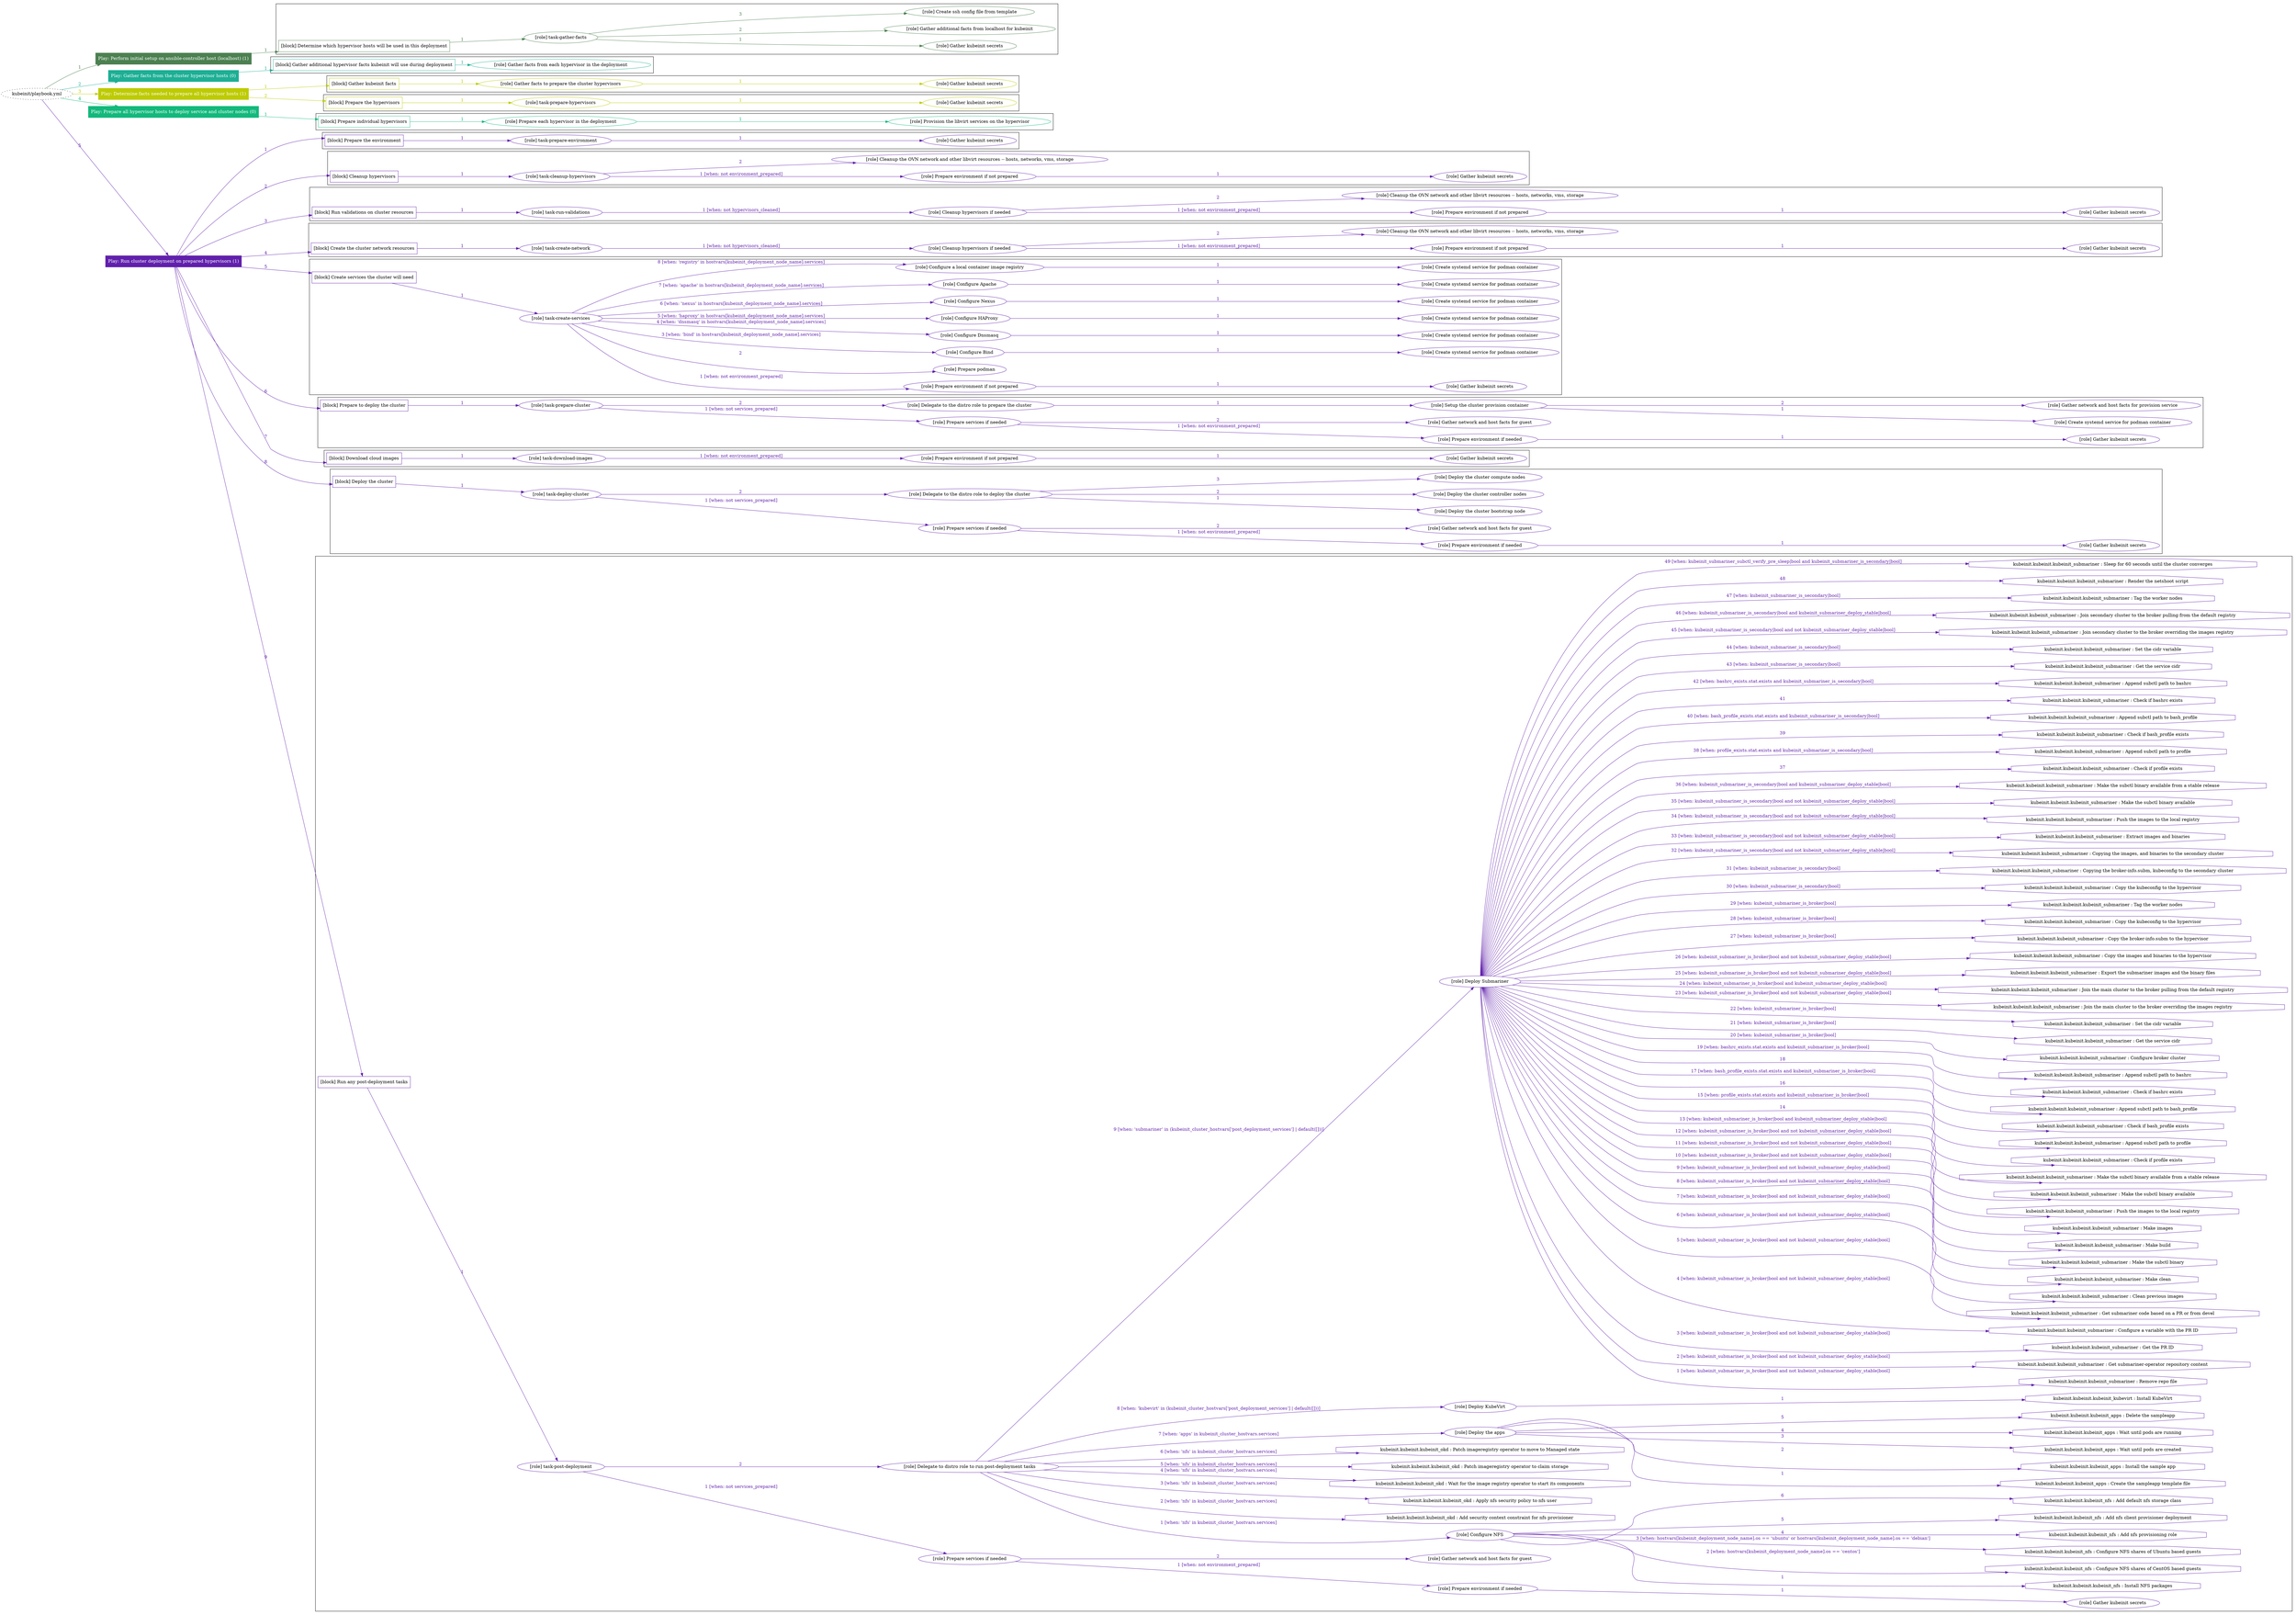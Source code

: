 digraph {
	graph [concentrate=true ordering=in rankdir=LR ratio=fill]
	edge [esep=5 sep=10]
	"kubeinit/playbook.yml" [URL="/home/runner/work/kubeinit/kubeinit/kubeinit/playbook.yml" id=playbook_d0141f2b style=dotted]
	"kubeinit/playbook.yml" -> play_95872f31 [label="1 " color="#4c8051" fontcolor="#4c8051" id=edge_0baecbda labeltooltip="1 " tooltip="1 "]
	subgraph "Play: Perform initial setup on ansible-controller host (localhost) (1)" {
		play_95872f31 [label="Play: Perform initial setup on ansible-controller host (localhost) (1)" URL="/home/runner/work/kubeinit/kubeinit/kubeinit/playbook.yml" color="#4c8051" fontcolor="#ffffff" id=play_95872f31 shape=box style=filled tooltip=localhost]
		play_95872f31 -> block_df54a6e7 [label=1 color="#4c8051" fontcolor="#4c8051" id=edge_4b6b5f63 labeltooltip=1 tooltip=1]
		subgraph cluster_block_df54a6e7 {
			block_df54a6e7 [label="[block] Determine which hypervisor hosts will be used in this deployment" URL="/home/runner/work/kubeinit/kubeinit/kubeinit/playbook.yml" color="#4c8051" id=block_df54a6e7 labeltooltip="Determine which hypervisor hosts will be used in this deployment" shape=box tooltip="Determine which hypervisor hosts will be used in this deployment"]
			block_df54a6e7 -> role_35188ea7 [label="1 " color="#4c8051" fontcolor="#4c8051" id=edge_5be86555 labeltooltip="1 " tooltip="1 "]
			subgraph "task-gather-facts" {
				role_35188ea7 [label="[role] task-gather-facts" URL="/home/runner/work/kubeinit/kubeinit/kubeinit/playbook.yml" color="#4c8051" id=role_35188ea7 tooltip="task-gather-facts"]
				role_35188ea7 -> role_ee911cba [label="1 " color="#4c8051" fontcolor="#4c8051" id=edge_b502882e labeltooltip="1 " tooltip="1 "]
				subgraph "Gather kubeinit secrets" {
					role_ee911cba [label="[role] Gather kubeinit secrets" URL="/home/runner/.ansible/collections/ansible_collections/kubeinit/kubeinit/roles/kubeinit_prepare/tasks/build_hypervisors_group.yml" color="#4c8051" id=role_ee911cba tooltip="Gather kubeinit secrets"]
				}
				role_35188ea7 -> role_1df38acd [label="2 " color="#4c8051" fontcolor="#4c8051" id=edge_5b456173 labeltooltip="2 " tooltip="2 "]
				subgraph "Gather additional facts from localhost for kubeinit" {
					role_1df38acd [label="[role] Gather additional facts from localhost for kubeinit" URL="/home/runner/.ansible/collections/ansible_collections/kubeinit/kubeinit/roles/kubeinit_prepare/tasks/build_hypervisors_group.yml" color="#4c8051" id=role_1df38acd tooltip="Gather additional facts from localhost for kubeinit"]
				}
				role_35188ea7 -> role_8837d519 [label="3 " color="#4c8051" fontcolor="#4c8051" id=edge_dd07ee0e labeltooltip="3 " tooltip="3 "]
				subgraph "Create ssh config file from template" {
					role_8837d519 [label="[role] Create ssh config file from template" URL="/home/runner/.ansible/collections/ansible_collections/kubeinit/kubeinit/roles/kubeinit_prepare/tasks/build_hypervisors_group.yml" color="#4c8051" id=role_8837d519 tooltip="Create ssh config file from template"]
				}
			}
		}
	}
	"kubeinit/playbook.yml" -> play_82c7bf3d [label="2 " color="#1daf94" fontcolor="#1daf94" id=edge_2f860f3a labeltooltip="2 " tooltip="2 "]
	subgraph "Play: Gather facts from the cluster hypervisor hosts (0)" {
		play_82c7bf3d [label="Play: Gather facts from the cluster hypervisor hosts (0)" URL="/home/runner/work/kubeinit/kubeinit/kubeinit/playbook.yml" color="#1daf94" fontcolor="#ffffff" id=play_82c7bf3d shape=box style=filled tooltip="Play: Gather facts from the cluster hypervisor hosts (0)"]
		play_82c7bf3d -> block_02309a1b [label=1 color="#1daf94" fontcolor="#1daf94" id=edge_7e863cc2 labeltooltip=1 tooltip=1]
		subgraph cluster_block_02309a1b {
			block_02309a1b [label="[block] Gather additional hypervisor facts kubeinit will use during deployment" URL="/home/runner/work/kubeinit/kubeinit/kubeinit/playbook.yml" color="#1daf94" id=block_02309a1b labeltooltip="Gather additional hypervisor facts kubeinit will use during deployment" shape=box tooltip="Gather additional hypervisor facts kubeinit will use during deployment"]
			block_02309a1b -> role_07f925ef [label="1 " color="#1daf94" fontcolor="#1daf94" id=edge_c426430d labeltooltip="1 " tooltip="1 "]
			subgraph "Gather facts from each hypervisor in the deployment" {
				role_07f925ef [label="[role] Gather facts from each hypervisor in the deployment" URL="/home/runner/work/kubeinit/kubeinit/kubeinit/playbook.yml" color="#1daf94" id=role_07f925ef tooltip="Gather facts from each hypervisor in the deployment"]
			}
		}
	}
	"kubeinit/playbook.yml" -> play_6786ea47 [label="3 " color="#bdcb01" fontcolor="#bdcb01" id=edge_5ebfcb90 labeltooltip="3 " tooltip="3 "]
	subgraph "Play: Determine facts needed to prepare all hypervisor hosts (1)" {
		play_6786ea47 [label="Play: Determine facts needed to prepare all hypervisor hosts (1)" URL="/home/runner/work/kubeinit/kubeinit/kubeinit/playbook.yml" color="#bdcb01" fontcolor="#ffffff" id=play_6786ea47 shape=box style=filled tooltip=localhost]
		play_6786ea47 -> block_5fef81c8 [label=1 color="#bdcb01" fontcolor="#bdcb01" id=edge_524de5fb labeltooltip=1 tooltip=1]
		subgraph cluster_block_5fef81c8 {
			block_5fef81c8 [label="[block] Gather kubeinit facts" URL="/home/runner/work/kubeinit/kubeinit/kubeinit/playbook.yml" color="#bdcb01" id=block_5fef81c8 labeltooltip="Gather kubeinit facts" shape=box tooltip="Gather kubeinit facts"]
			block_5fef81c8 -> role_f8971a23 [label="1 " color="#bdcb01" fontcolor="#bdcb01" id=edge_b30b7d1c labeltooltip="1 " tooltip="1 "]
			subgraph "Gather facts to prepare the cluster hypervisors" {
				role_f8971a23 [label="[role] Gather facts to prepare the cluster hypervisors" URL="/home/runner/work/kubeinit/kubeinit/kubeinit/playbook.yml" color="#bdcb01" id=role_f8971a23 tooltip="Gather facts to prepare the cluster hypervisors"]
				role_f8971a23 -> role_17d1d122 [label="1 " color="#bdcb01" fontcolor="#bdcb01" id=edge_b8891f9e labeltooltip="1 " tooltip="1 "]
				subgraph "Gather kubeinit secrets" {
					role_17d1d122 [label="[role] Gather kubeinit secrets" URL="/home/runner/.ansible/collections/ansible_collections/kubeinit/kubeinit/roles/kubeinit_prepare/tasks/gather_kubeinit_facts.yml" color="#bdcb01" id=role_17d1d122 tooltip="Gather kubeinit secrets"]
				}
			}
		}
		play_6786ea47 -> block_70723773 [label=2 color="#bdcb01" fontcolor="#bdcb01" id=edge_c996fbc0 labeltooltip=2 tooltip=2]
		subgraph cluster_block_70723773 {
			block_70723773 [label="[block] Prepare the hypervisors" URL="/home/runner/work/kubeinit/kubeinit/kubeinit/playbook.yml" color="#bdcb01" id=block_70723773 labeltooltip="Prepare the hypervisors" shape=box tooltip="Prepare the hypervisors"]
			block_70723773 -> role_864b3fef [label="1 " color="#bdcb01" fontcolor="#bdcb01" id=edge_ca4e3cbb labeltooltip="1 " tooltip="1 "]
			subgraph "task-prepare-hypervisors" {
				role_864b3fef [label="[role] task-prepare-hypervisors" URL="/home/runner/work/kubeinit/kubeinit/kubeinit/playbook.yml" color="#bdcb01" id=role_864b3fef tooltip="task-prepare-hypervisors"]
				role_864b3fef -> role_2127bb17 [label="1 " color="#bdcb01" fontcolor="#bdcb01" id=edge_7293664e labeltooltip="1 " tooltip="1 "]
				subgraph "Gather kubeinit secrets" {
					role_2127bb17 [label="[role] Gather kubeinit secrets" URL="/home/runner/.ansible/collections/ansible_collections/kubeinit/kubeinit/roles/kubeinit_prepare/tasks/gather_kubeinit_facts.yml" color="#bdcb01" id=role_2127bb17 tooltip="Gather kubeinit secrets"]
				}
			}
		}
	}
	"kubeinit/playbook.yml" -> play_430c6fc1 [label="4 " color="#13b97c" fontcolor="#13b97c" id=edge_60a0b43d labeltooltip="4 " tooltip="4 "]
	subgraph "Play: Prepare all hypervisor hosts to deploy service and cluster nodes (0)" {
		play_430c6fc1 [label="Play: Prepare all hypervisor hosts to deploy service and cluster nodes (0)" URL="/home/runner/work/kubeinit/kubeinit/kubeinit/playbook.yml" color="#13b97c" fontcolor="#ffffff" id=play_430c6fc1 shape=box style=filled tooltip="Play: Prepare all hypervisor hosts to deploy service and cluster nodes (0)"]
		play_430c6fc1 -> block_5102f6c9 [label=1 color="#13b97c" fontcolor="#13b97c" id=edge_ccd3a84b labeltooltip=1 tooltip=1]
		subgraph cluster_block_5102f6c9 {
			block_5102f6c9 [label="[block] Prepare individual hypervisors" URL="/home/runner/work/kubeinit/kubeinit/kubeinit/playbook.yml" color="#13b97c" id=block_5102f6c9 labeltooltip="Prepare individual hypervisors" shape=box tooltip="Prepare individual hypervisors"]
			block_5102f6c9 -> role_13eeeb5d [label="1 " color="#13b97c" fontcolor="#13b97c" id=edge_5a6392d2 labeltooltip="1 " tooltip="1 "]
			subgraph "Prepare each hypervisor in the deployment" {
				role_13eeeb5d [label="[role] Prepare each hypervisor in the deployment" URL="/home/runner/work/kubeinit/kubeinit/kubeinit/playbook.yml" color="#13b97c" id=role_13eeeb5d tooltip="Prepare each hypervisor in the deployment"]
				role_13eeeb5d -> role_c51dc7f0 [label="1 " color="#13b97c" fontcolor="#13b97c" id=edge_b2d34fd5 labeltooltip="1 " tooltip="1 "]
				subgraph "Provision the libvirt services on the hypervisor" {
					role_c51dc7f0 [label="[role] Provision the libvirt services on the hypervisor" URL="/home/runner/.ansible/collections/ansible_collections/kubeinit/kubeinit/roles/kubeinit_prepare/tasks/prepare_hypervisor.yml" color="#13b97c" id=role_c51dc7f0 tooltip="Provision the libvirt services on the hypervisor"]
				}
			}
		}
	}
	"kubeinit/playbook.yml" -> play_ec00f3fb [label="5 " color="#6120ac" fontcolor="#6120ac" id=edge_6bbb6f12 labeltooltip="5 " tooltip="5 "]
	subgraph "Play: Run cluster deployment on prepared hypervisors (1)" {
		play_ec00f3fb [label="Play: Run cluster deployment on prepared hypervisors (1)" URL="/home/runner/work/kubeinit/kubeinit/kubeinit/playbook.yml" color="#6120ac" fontcolor="#ffffff" id=play_ec00f3fb shape=box style=filled tooltip=localhost]
		play_ec00f3fb -> block_2eb0dfeb [label=1 color="#6120ac" fontcolor="#6120ac" id=edge_b1399fa7 labeltooltip=1 tooltip=1]
		subgraph cluster_block_2eb0dfeb {
			block_2eb0dfeb [label="[block] Prepare the environment" URL="/home/runner/work/kubeinit/kubeinit/kubeinit/playbook.yml" color="#6120ac" id=block_2eb0dfeb labeltooltip="Prepare the environment" shape=box tooltip="Prepare the environment"]
			block_2eb0dfeb -> role_2bf16c86 [label="1 " color="#6120ac" fontcolor="#6120ac" id=edge_27c6d6ba labeltooltip="1 " tooltip="1 "]
			subgraph "task-prepare-environment" {
				role_2bf16c86 [label="[role] task-prepare-environment" URL="/home/runner/work/kubeinit/kubeinit/kubeinit/playbook.yml" color="#6120ac" id=role_2bf16c86 tooltip="task-prepare-environment"]
				role_2bf16c86 -> role_98559a62 [label="1 " color="#6120ac" fontcolor="#6120ac" id=edge_4e2f7adf labeltooltip="1 " tooltip="1 "]
				subgraph "Gather kubeinit secrets" {
					role_98559a62 [label="[role] Gather kubeinit secrets" URL="/home/runner/.ansible/collections/ansible_collections/kubeinit/kubeinit/roles/kubeinit_prepare/tasks/gather_kubeinit_facts.yml" color="#6120ac" id=role_98559a62 tooltip="Gather kubeinit secrets"]
				}
			}
		}
		play_ec00f3fb -> block_0d76bde0 [label=2 color="#6120ac" fontcolor="#6120ac" id=edge_29d85a19 labeltooltip=2 tooltip=2]
		subgraph cluster_block_0d76bde0 {
			block_0d76bde0 [label="[block] Cleanup hypervisors" URL="/home/runner/work/kubeinit/kubeinit/kubeinit/playbook.yml" color="#6120ac" id=block_0d76bde0 labeltooltip="Cleanup hypervisors" shape=box tooltip="Cleanup hypervisors"]
			block_0d76bde0 -> role_87be0503 [label="1 " color="#6120ac" fontcolor="#6120ac" id=edge_7c53332c labeltooltip="1 " tooltip="1 "]
			subgraph "task-cleanup-hypervisors" {
				role_87be0503 [label="[role] task-cleanup-hypervisors" URL="/home/runner/work/kubeinit/kubeinit/kubeinit/playbook.yml" color="#6120ac" id=role_87be0503 tooltip="task-cleanup-hypervisors"]
				role_87be0503 -> role_3d4bf841 [label="1 [when: not environment_prepared]" color="#6120ac" fontcolor="#6120ac" id=edge_d948ae69 labeltooltip="1 [when: not environment_prepared]" tooltip="1 [when: not environment_prepared]"]
				subgraph "Prepare environment if not prepared" {
					role_3d4bf841 [label="[role] Prepare environment if not prepared" URL="/home/runner/.ansible/collections/ansible_collections/kubeinit/kubeinit/roles/kubeinit_prepare/tasks/cleanup_hypervisors.yml" color="#6120ac" id=role_3d4bf841 tooltip="Prepare environment if not prepared"]
					role_3d4bf841 -> role_5d60db39 [label="1 " color="#6120ac" fontcolor="#6120ac" id=edge_675d557e labeltooltip="1 " tooltip="1 "]
					subgraph "Gather kubeinit secrets" {
						role_5d60db39 [label="[role] Gather kubeinit secrets" URL="/home/runner/.ansible/collections/ansible_collections/kubeinit/kubeinit/roles/kubeinit_prepare/tasks/gather_kubeinit_facts.yml" color="#6120ac" id=role_5d60db39 tooltip="Gather kubeinit secrets"]
					}
				}
				role_87be0503 -> role_34f747cc [label="2 " color="#6120ac" fontcolor="#6120ac" id=edge_c534bc2c labeltooltip="2 " tooltip="2 "]
				subgraph "Cleanup the OVN network and other libvirt resources -- hosts, networks, vms, storage" {
					role_34f747cc [label="[role] Cleanup the OVN network and other libvirt resources -- hosts, networks, vms, storage" URL="/home/runner/.ansible/collections/ansible_collections/kubeinit/kubeinit/roles/kubeinit_prepare/tasks/cleanup_hypervisors.yml" color="#6120ac" id=role_34f747cc tooltip="Cleanup the OVN network and other libvirt resources -- hosts, networks, vms, storage"]
				}
			}
		}
		play_ec00f3fb -> block_cccfc312 [label=3 color="#6120ac" fontcolor="#6120ac" id=edge_9910e3c3 labeltooltip=3 tooltip=3]
		subgraph cluster_block_cccfc312 {
			block_cccfc312 [label="[block] Run validations on cluster resources" URL="/home/runner/work/kubeinit/kubeinit/kubeinit/playbook.yml" color="#6120ac" id=block_cccfc312 labeltooltip="Run validations on cluster resources" shape=box tooltip="Run validations on cluster resources"]
			block_cccfc312 -> role_d18d1d90 [label="1 " color="#6120ac" fontcolor="#6120ac" id=edge_e8b7a47f labeltooltip="1 " tooltip="1 "]
			subgraph "task-run-validations" {
				role_d18d1d90 [label="[role] task-run-validations" URL="/home/runner/work/kubeinit/kubeinit/kubeinit/playbook.yml" color="#6120ac" id=role_d18d1d90 tooltip="task-run-validations"]
				role_d18d1d90 -> role_a2bd12cb [label="1 [when: not hypervisors_cleaned]" color="#6120ac" fontcolor="#6120ac" id=edge_ac29d5c8 labeltooltip="1 [when: not hypervisors_cleaned]" tooltip="1 [when: not hypervisors_cleaned]"]
				subgraph "Cleanup hypervisors if needed" {
					role_a2bd12cb [label="[role] Cleanup hypervisors if needed" URL="/home/runner/.ansible/collections/ansible_collections/kubeinit/kubeinit/roles/kubeinit_validations/tasks/main.yml" color="#6120ac" id=role_a2bd12cb tooltip="Cleanup hypervisors if needed"]
					role_a2bd12cb -> role_cf3c0415 [label="1 [when: not environment_prepared]" color="#6120ac" fontcolor="#6120ac" id=edge_51898b2d labeltooltip="1 [when: not environment_prepared]" tooltip="1 [when: not environment_prepared]"]
					subgraph "Prepare environment if not prepared" {
						role_cf3c0415 [label="[role] Prepare environment if not prepared" URL="/home/runner/.ansible/collections/ansible_collections/kubeinit/kubeinit/roles/kubeinit_prepare/tasks/cleanup_hypervisors.yml" color="#6120ac" id=role_cf3c0415 tooltip="Prepare environment if not prepared"]
						role_cf3c0415 -> role_52710eb4 [label="1 " color="#6120ac" fontcolor="#6120ac" id=edge_b9874b36 labeltooltip="1 " tooltip="1 "]
						subgraph "Gather kubeinit secrets" {
							role_52710eb4 [label="[role] Gather kubeinit secrets" URL="/home/runner/.ansible/collections/ansible_collections/kubeinit/kubeinit/roles/kubeinit_prepare/tasks/gather_kubeinit_facts.yml" color="#6120ac" id=role_52710eb4 tooltip="Gather kubeinit secrets"]
						}
					}
					role_a2bd12cb -> role_1ae098c0 [label="2 " color="#6120ac" fontcolor="#6120ac" id=edge_9142e04a labeltooltip="2 " tooltip="2 "]
					subgraph "Cleanup the OVN network and other libvirt resources -- hosts, networks, vms, storage" {
						role_1ae098c0 [label="[role] Cleanup the OVN network and other libvirt resources -- hosts, networks, vms, storage" URL="/home/runner/.ansible/collections/ansible_collections/kubeinit/kubeinit/roles/kubeinit_prepare/tasks/cleanup_hypervisors.yml" color="#6120ac" id=role_1ae098c0 tooltip="Cleanup the OVN network and other libvirt resources -- hosts, networks, vms, storage"]
					}
				}
			}
		}
		play_ec00f3fb -> block_bd9e3600 [label=4 color="#6120ac" fontcolor="#6120ac" id=edge_9580c65f labeltooltip=4 tooltip=4]
		subgraph cluster_block_bd9e3600 {
			block_bd9e3600 [label="[block] Create the cluster network resources" URL="/home/runner/work/kubeinit/kubeinit/kubeinit/playbook.yml" color="#6120ac" id=block_bd9e3600 labeltooltip="Create the cluster network resources" shape=box tooltip="Create the cluster network resources"]
			block_bd9e3600 -> role_50ac95da [label="1 " color="#6120ac" fontcolor="#6120ac" id=edge_8ee56bdd labeltooltip="1 " tooltip="1 "]
			subgraph "task-create-network" {
				role_50ac95da [label="[role] task-create-network" URL="/home/runner/work/kubeinit/kubeinit/kubeinit/playbook.yml" color="#6120ac" id=role_50ac95da tooltip="task-create-network"]
				role_50ac95da -> role_ce3e8084 [label="1 [when: not hypervisors_cleaned]" color="#6120ac" fontcolor="#6120ac" id=edge_2a488c2e labeltooltip="1 [when: not hypervisors_cleaned]" tooltip="1 [when: not hypervisors_cleaned]"]
				subgraph "Cleanup hypervisors if needed" {
					role_ce3e8084 [label="[role] Cleanup hypervisors if needed" URL="/home/runner/.ansible/collections/ansible_collections/kubeinit/kubeinit/roles/kubeinit_libvirt/tasks/create_network.yml" color="#6120ac" id=role_ce3e8084 tooltip="Cleanup hypervisors if needed"]
					role_ce3e8084 -> role_0154b43d [label="1 [when: not environment_prepared]" color="#6120ac" fontcolor="#6120ac" id=edge_af52dfee labeltooltip="1 [when: not environment_prepared]" tooltip="1 [when: not environment_prepared]"]
					subgraph "Prepare environment if not prepared" {
						role_0154b43d [label="[role] Prepare environment if not prepared" URL="/home/runner/.ansible/collections/ansible_collections/kubeinit/kubeinit/roles/kubeinit_prepare/tasks/cleanup_hypervisors.yml" color="#6120ac" id=role_0154b43d tooltip="Prepare environment if not prepared"]
						role_0154b43d -> role_460471d6 [label="1 " color="#6120ac" fontcolor="#6120ac" id=edge_3110e043 labeltooltip="1 " tooltip="1 "]
						subgraph "Gather kubeinit secrets" {
							role_460471d6 [label="[role] Gather kubeinit secrets" URL="/home/runner/.ansible/collections/ansible_collections/kubeinit/kubeinit/roles/kubeinit_prepare/tasks/gather_kubeinit_facts.yml" color="#6120ac" id=role_460471d6 tooltip="Gather kubeinit secrets"]
						}
					}
					role_ce3e8084 -> role_2534e4d1 [label="2 " color="#6120ac" fontcolor="#6120ac" id=edge_b9e3e0ab labeltooltip="2 " tooltip="2 "]
					subgraph "Cleanup the OVN network and other libvirt resources -- hosts, networks, vms, storage" {
						role_2534e4d1 [label="[role] Cleanup the OVN network and other libvirt resources -- hosts, networks, vms, storage" URL="/home/runner/.ansible/collections/ansible_collections/kubeinit/kubeinit/roles/kubeinit_prepare/tasks/cleanup_hypervisors.yml" color="#6120ac" id=role_2534e4d1 tooltip="Cleanup the OVN network and other libvirt resources -- hosts, networks, vms, storage"]
					}
				}
			}
		}
		play_ec00f3fb -> block_992287e9 [label=5 color="#6120ac" fontcolor="#6120ac" id=edge_00e86316 labeltooltip=5 tooltip=5]
		subgraph cluster_block_992287e9 {
			block_992287e9 [label="[block] Create services the cluster will need" URL="/home/runner/work/kubeinit/kubeinit/kubeinit/playbook.yml" color="#6120ac" id=block_992287e9 labeltooltip="Create services the cluster will need" shape=box tooltip="Create services the cluster will need"]
			block_992287e9 -> role_afb8ba91 [label="1 " color="#6120ac" fontcolor="#6120ac" id=edge_464a1fb7 labeltooltip="1 " tooltip="1 "]
			subgraph "task-create-services" {
				role_afb8ba91 [label="[role] task-create-services" URL="/home/runner/work/kubeinit/kubeinit/kubeinit/playbook.yml" color="#6120ac" id=role_afb8ba91 tooltip="task-create-services"]
				role_afb8ba91 -> role_9a0f4002 [label="1 [when: not environment_prepared]" color="#6120ac" fontcolor="#6120ac" id=edge_1044652c labeltooltip="1 [when: not environment_prepared]" tooltip="1 [when: not environment_prepared]"]
				subgraph "Prepare environment if not prepared" {
					role_9a0f4002 [label="[role] Prepare environment if not prepared" URL="/home/runner/.ansible/collections/ansible_collections/kubeinit/kubeinit/roles/kubeinit_services/tasks/main.yml" color="#6120ac" id=role_9a0f4002 tooltip="Prepare environment if not prepared"]
					role_9a0f4002 -> role_e52b049a [label="1 " color="#6120ac" fontcolor="#6120ac" id=edge_324fbe1d labeltooltip="1 " tooltip="1 "]
					subgraph "Gather kubeinit secrets" {
						role_e52b049a [label="[role] Gather kubeinit secrets" URL="/home/runner/.ansible/collections/ansible_collections/kubeinit/kubeinit/roles/kubeinit_prepare/tasks/gather_kubeinit_facts.yml" color="#6120ac" id=role_e52b049a tooltip="Gather kubeinit secrets"]
					}
				}
				role_afb8ba91 -> role_a773e2fe [label="2 " color="#6120ac" fontcolor="#6120ac" id=edge_df070bdb labeltooltip="2 " tooltip="2 "]
				subgraph "Prepare podman" {
					role_a773e2fe [label="[role] Prepare podman" URL="/home/runner/.ansible/collections/ansible_collections/kubeinit/kubeinit/roles/kubeinit_services/tasks/00_create_service_pod.yml" color="#6120ac" id=role_a773e2fe tooltip="Prepare podman"]
				}
				role_afb8ba91 -> role_08fd5846 [label="3 [when: 'bind' in hostvars[kubeinit_deployment_node_name].services]" color="#6120ac" fontcolor="#6120ac" id=edge_13436e50 labeltooltip="3 [when: 'bind' in hostvars[kubeinit_deployment_node_name].services]" tooltip="3 [when: 'bind' in hostvars[kubeinit_deployment_node_name].services]"]
				subgraph "Configure Bind" {
					role_08fd5846 [label="[role] Configure Bind" URL="/home/runner/.ansible/collections/ansible_collections/kubeinit/kubeinit/roles/kubeinit_services/tasks/start_services_containers.yml" color="#6120ac" id=role_08fd5846 tooltip="Configure Bind"]
					role_08fd5846 -> role_902b3e5f [label="1 " color="#6120ac" fontcolor="#6120ac" id=edge_f374ba27 labeltooltip="1 " tooltip="1 "]
					subgraph "Create systemd service for podman container" {
						role_902b3e5f [label="[role] Create systemd service for podman container" URL="/home/runner/.ansible/collections/ansible_collections/kubeinit/kubeinit/roles/kubeinit_bind/tasks/main.yml" color="#6120ac" id=role_902b3e5f tooltip="Create systemd service for podman container"]
					}
				}
				role_afb8ba91 -> role_12c727ca [label="4 [when: 'dnsmasq' in hostvars[kubeinit_deployment_node_name].services]" color="#6120ac" fontcolor="#6120ac" id=edge_223bbb39 labeltooltip="4 [when: 'dnsmasq' in hostvars[kubeinit_deployment_node_name].services]" tooltip="4 [when: 'dnsmasq' in hostvars[kubeinit_deployment_node_name].services]"]
				subgraph "Configure Dnsmasq" {
					role_12c727ca [label="[role] Configure Dnsmasq" URL="/home/runner/.ansible/collections/ansible_collections/kubeinit/kubeinit/roles/kubeinit_services/tasks/start_services_containers.yml" color="#6120ac" id=role_12c727ca tooltip="Configure Dnsmasq"]
					role_12c727ca -> role_32824e8b [label="1 " color="#6120ac" fontcolor="#6120ac" id=edge_175f1f2a labeltooltip="1 " tooltip="1 "]
					subgraph "Create systemd service for podman container" {
						role_32824e8b [label="[role] Create systemd service for podman container" URL="/home/runner/.ansible/collections/ansible_collections/kubeinit/kubeinit/roles/kubeinit_dnsmasq/tasks/main.yml" color="#6120ac" id=role_32824e8b tooltip="Create systemd service for podman container"]
					}
				}
				role_afb8ba91 -> role_39d77d58 [label="5 [when: 'haproxy' in hostvars[kubeinit_deployment_node_name].services]" color="#6120ac" fontcolor="#6120ac" id=edge_1925dde5 labeltooltip="5 [when: 'haproxy' in hostvars[kubeinit_deployment_node_name].services]" tooltip="5 [when: 'haproxy' in hostvars[kubeinit_deployment_node_name].services]"]
				subgraph "Configure HAProxy" {
					role_39d77d58 [label="[role] Configure HAProxy" URL="/home/runner/.ansible/collections/ansible_collections/kubeinit/kubeinit/roles/kubeinit_services/tasks/start_services_containers.yml" color="#6120ac" id=role_39d77d58 tooltip="Configure HAProxy"]
					role_39d77d58 -> role_8c07f9ec [label="1 " color="#6120ac" fontcolor="#6120ac" id=edge_3a0d3561 labeltooltip="1 " tooltip="1 "]
					subgraph "Create systemd service for podman container" {
						role_8c07f9ec [label="[role] Create systemd service for podman container" URL="/home/runner/.ansible/collections/ansible_collections/kubeinit/kubeinit/roles/kubeinit_haproxy/tasks/main.yml" color="#6120ac" id=role_8c07f9ec tooltip="Create systemd service for podman container"]
					}
				}
				role_afb8ba91 -> role_f5f73987 [label="6 [when: 'nexus' in hostvars[kubeinit_deployment_node_name].services]" color="#6120ac" fontcolor="#6120ac" id=edge_51bbb19a labeltooltip="6 [when: 'nexus' in hostvars[kubeinit_deployment_node_name].services]" tooltip="6 [when: 'nexus' in hostvars[kubeinit_deployment_node_name].services]"]
				subgraph "Configure Nexus" {
					role_f5f73987 [label="[role] Configure Nexus" URL="/home/runner/.ansible/collections/ansible_collections/kubeinit/kubeinit/roles/kubeinit_services/tasks/start_services_containers.yml" color="#6120ac" id=role_f5f73987 tooltip="Configure Nexus"]
					role_f5f73987 -> role_90dae2b5 [label="1 " color="#6120ac" fontcolor="#6120ac" id=edge_13198458 labeltooltip="1 " tooltip="1 "]
					subgraph "Create systemd service for podman container" {
						role_90dae2b5 [label="[role] Create systemd service for podman container" URL="/home/runner/.ansible/collections/ansible_collections/kubeinit/kubeinit/roles/kubeinit_nexus/tasks/main.yml" color="#6120ac" id=role_90dae2b5 tooltip="Create systemd service for podman container"]
					}
				}
				role_afb8ba91 -> role_264dcc2b [label="7 [when: 'apache' in hostvars[kubeinit_deployment_node_name].services]" color="#6120ac" fontcolor="#6120ac" id=edge_f9e8f8de labeltooltip="7 [when: 'apache' in hostvars[kubeinit_deployment_node_name].services]" tooltip="7 [when: 'apache' in hostvars[kubeinit_deployment_node_name].services]"]
				subgraph "Configure Apache" {
					role_264dcc2b [label="[role] Configure Apache" URL="/home/runner/.ansible/collections/ansible_collections/kubeinit/kubeinit/roles/kubeinit_services/tasks/start_services_containers.yml" color="#6120ac" id=role_264dcc2b tooltip="Configure Apache"]
					role_264dcc2b -> role_0b76c272 [label="1 " color="#6120ac" fontcolor="#6120ac" id=edge_24081d81 labeltooltip="1 " tooltip="1 "]
					subgraph "Create systemd service for podman container" {
						role_0b76c272 [label="[role] Create systemd service for podman container" URL="/home/runner/.ansible/collections/ansible_collections/kubeinit/kubeinit/roles/kubeinit_apache/tasks/main.yml" color="#6120ac" id=role_0b76c272 tooltip="Create systemd service for podman container"]
					}
				}
				role_afb8ba91 -> role_a0e5e585 [label="8 [when: 'registry' in hostvars[kubeinit_deployment_node_name].services]" color="#6120ac" fontcolor="#6120ac" id=edge_786716f6 labeltooltip="8 [when: 'registry' in hostvars[kubeinit_deployment_node_name].services]" tooltip="8 [when: 'registry' in hostvars[kubeinit_deployment_node_name].services]"]
				subgraph "Configure a local container image registry" {
					role_a0e5e585 [label="[role] Configure a local container image registry" URL="/home/runner/.ansible/collections/ansible_collections/kubeinit/kubeinit/roles/kubeinit_services/tasks/start_services_containers.yml" color="#6120ac" id=role_a0e5e585 tooltip="Configure a local container image registry"]
					role_a0e5e585 -> role_0a6516d6 [label="1 " color="#6120ac" fontcolor="#6120ac" id=edge_b13d2f3f labeltooltip="1 " tooltip="1 "]
					subgraph "Create systemd service for podman container" {
						role_0a6516d6 [label="[role] Create systemd service for podman container" URL="/home/runner/.ansible/collections/ansible_collections/kubeinit/kubeinit/roles/kubeinit_registry/tasks/main.yml" color="#6120ac" id=role_0a6516d6 tooltip="Create systemd service for podman container"]
					}
				}
			}
		}
		play_ec00f3fb -> block_698ca3ad [label=6 color="#6120ac" fontcolor="#6120ac" id=edge_1ff93da9 labeltooltip=6 tooltip=6]
		subgraph cluster_block_698ca3ad {
			block_698ca3ad [label="[block] Prepare to deploy the cluster" URL="/home/runner/work/kubeinit/kubeinit/kubeinit/playbook.yml" color="#6120ac" id=block_698ca3ad labeltooltip="Prepare to deploy the cluster" shape=box tooltip="Prepare to deploy the cluster"]
			block_698ca3ad -> role_bdfd2683 [label="1 " color="#6120ac" fontcolor="#6120ac" id=edge_139edf15 labeltooltip="1 " tooltip="1 "]
			subgraph "task-prepare-cluster" {
				role_bdfd2683 [label="[role] task-prepare-cluster" URL="/home/runner/work/kubeinit/kubeinit/kubeinit/playbook.yml" color="#6120ac" id=role_bdfd2683 tooltip="task-prepare-cluster"]
				role_bdfd2683 -> role_37e19407 [label="1 [when: not services_prepared]" color="#6120ac" fontcolor="#6120ac" id=edge_e662249f labeltooltip="1 [when: not services_prepared]" tooltip="1 [when: not services_prepared]"]
				subgraph "Prepare services if needed" {
					role_37e19407 [label="[role] Prepare services if needed" URL="/home/runner/.ansible/collections/ansible_collections/kubeinit/kubeinit/roles/kubeinit_prepare/tasks/prepare_cluster.yml" color="#6120ac" id=role_37e19407 tooltip="Prepare services if needed"]
					role_37e19407 -> role_6095ed8e [label="1 [when: not environment_prepared]" color="#6120ac" fontcolor="#6120ac" id=edge_f2edcbbc labeltooltip="1 [when: not environment_prepared]" tooltip="1 [when: not environment_prepared]"]
					subgraph "Prepare environment if needed" {
						role_6095ed8e [label="[role] Prepare environment if needed" URL="/home/runner/.ansible/collections/ansible_collections/kubeinit/kubeinit/roles/kubeinit_services/tasks/prepare_services.yml" color="#6120ac" id=role_6095ed8e tooltip="Prepare environment if needed"]
						role_6095ed8e -> role_c68cbc20 [label="1 " color="#6120ac" fontcolor="#6120ac" id=edge_6d5d7186 labeltooltip="1 " tooltip="1 "]
						subgraph "Gather kubeinit secrets" {
							role_c68cbc20 [label="[role] Gather kubeinit secrets" URL="/home/runner/.ansible/collections/ansible_collections/kubeinit/kubeinit/roles/kubeinit_prepare/tasks/gather_kubeinit_facts.yml" color="#6120ac" id=role_c68cbc20 tooltip="Gather kubeinit secrets"]
						}
					}
					role_37e19407 -> role_e74bb396 [label="2 " color="#6120ac" fontcolor="#6120ac" id=edge_eb36651e labeltooltip="2 " tooltip="2 "]
					subgraph "Gather network and host facts for guest" {
						role_e74bb396 [label="[role] Gather network and host facts for guest" URL="/home/runner/.ansible/collections/ansible_collections/kubeinit/kubeinit/roles/kubeinit_services/tasks/prepare_services.yml" color="#6120ac" id=role_e74bb396 tooltip="Gather network and host facts for guest"]
					}
				}
				role_bdfd2683 -> role_5d91f457 [label="2 " color="#6120ac" fontcolor="#6120ac" id=edge_175bb65e labeltooltip="2 " tooltip="2 "]
				subgraph "Delegate to the distro role to prepare the cluster" {
					role_5d91f457 [label="[role] Delegate to the distro role to prepare the cluster" URL="/home/runner/.ansible/collections/ansible_collections/kubeinit/kubeinit/roles/kubeinit_prepare/tasks/prepare_cluster.yml" color="#6120ac" id=role_5d91f457 tooltip="Delegate to the distro role to prepare the cluster"]
					role_5d91f457 -> role_af08a49a [label="1 " color="#6120ac" fontcolor="#6120ac" id=edge_02cd57de labeltooltip="1 " tooltip="1 "]
					subgraph "Setup the cluster provision container" {
						role_af08a49a [label="[role] Setup the cluster provision container" URL="/home/runner/.ansible/collections/ansible_collections/kubeinit/kubeinit/roles/kubeinit_okd/tasks/prepare_cluster.yml" color="#6120ac" id=role_af08a49a tooltip="Setup the cluster provision container"]
						role_af08a49a -> role_daf38f9c [label="1 " color="#6120ac" fontcolor="#6120ac" id=edge_cb5d3b20 labeltooltip="1 " tooltip="1 "]
						subgraph "Create systemd service for podman container" {
							role_daf38f9c [label="[role] Create systemd service for podman container" URL="/home/runner/.ansible/collections/ansible_collections/kubeinit/kubeinit/roles/kubeinit_services/tasks/create_provision_container.yml" color="#6120ac" id=role_daf38f9c tooltip="Create systemd service for podman container"]
						}
						role_af08a49a -> role_80a8229c [label="2 " color="#6120ac" fontcolor="#6120ac" id=edge_807d047b labeltooltip="2 " tooltip="2 "]
						subgraph "Gather network and host facts for provision service" {
							role_80a8229c [label="[role] Gather network and host facts for provision service" URL="/home/runner/.ansible/collections/ansible_collections/kubeinit/kubeinit/roles/kubeinit_services/tasks/create_provision_container.yml" color="#6120ac" id=role_80a8229c tooltip="Gather network and host facts for provision service"]
						}
					}
				}
			}
		}
		play_ec00f3fb -> block_c523c6e7 [label=7 color="#6120ac" fontcolor="#6120ac" id=edge_0bf6fbe3 labeltooltip=7 tooltip=7]
		subgraph cluster_block_c523c6e7 {
			block_c523c6e7 [label="[block] Download cloud images" URL="/home/runner/work/kubeinit/kubeinit/kubeinit/playbook.yml" color="#6120ac" id=block_c523c6e7 labeltooltip="Download cloud images" shape=box tooltip="Download cloud images"]
			block_c523c6e7 -> role_ecfc51e0 [label="1 " color="#6120ac" fontcolor="#6120ac" id=edge_c863a44b labeltooltip="1 " tooltip="1 "]
			subgraph "task-download-images" {
				role_ecfc51e0 [label="[role] task-download-images" URL="/home/runner/work/kubeinit/kubeinit/kubeinit/playbook.yml" color="#6120ac" id=role_ecfc51e0 tooltip="task-download-images"]
				role_ecfc51e0 -> role_67fe888a [label="1 [when: not environment_prepared]" color="#6120ac" fontcolor="#6120ac" id=edge_46b52b4b labeltooltip="1 [when: not environment_prepared]" tooltip="1 [when: not environment_prepared]"]
				subgraph "Prepare environment if not prepared" {
					role_67fe888a [label="[role] Prepare environment if not prepared" URL="/home/runner/.ansible/collections/ansible_collections/kubeinit/kubeinit/roles/kubeinit_libvirt/tasks/download_cloud_images.yml" color="#6120ac" id=role_67fe888a tooltip="Prepare environment if not prepared"]
					role_67fe888a -> role_34beb55e [label="1 " color="#6120ac" fontcolor="#6120ac" id=edge_c620266a labeltooltip="1 " tooltip="1 "]
					subgraph "Gather kubeinit secrets" {
						role_34beb55e [label="[role] Gather kubeinit secrets" URL="/home/runner/.ansible/collections/ansible_collections/kubeinit/kubeinit/roles/kubeinit_prepare/tasks/gather_kubeinit_facts.yml" color="#6120ac" id=role_34beb55e tooltip="Gather kubeinit secrets"]
					}
				}
			}
		}
		play_ec00f3fb -> block_48de7199 [label=8 color="#6120ac" fontcolor="#6120ac" id=edge_1897d1f4 labeltooltip=8 tooltip=8]
		subgraph cluster_block_48de7199 {
			block_48de7199 [label="[block] Deploy the cluster" URL="/home/runner/work/kubeinit/kubeinit/kubeinit/playbook.yml" color="#6120ac" id=block_48de7199 labeltooltip="Deploy the cluster" shape=box tooltip="Deploy the cluster"]
			block_48de7199 -> role_f86759bb [label="1 " color="#6120ac" fontcolor="#6120ac" id=edge_59a82176 labeltooltip="1 " tooltip="1 "]
			subgraph "task-deploy-cluster" {
				role_f86759bb [label="[role] task-deploy-cluster" URL="/home/runner/work/kubeinit/kubeinit/kubeinit/playbook.yml" color="#6120ac" id=role_f86759bb tooltip="task-deploy-cluster"]
				role_f86759bb -> role_c62636e9 [label="1 [when: not services_prepared]" color="#6120ac" fontcolor="#6120ac" id=edge_c74752f1 labeltooltip="1 [when: not services_prepared]" tooltip="1 [when: not services_prepared]"]
				subgraph "Prepare services if needed" {
					role_c62636e9 [label="[role] Prepare services if needed" URL="/home/runner/.ansible/collections/ansible_collections/kubeinit/kubeinit/roles/kubeinit_prepare/tasks/deploy_cluster.yml" color="#6120ac" id=role_c62636e9 tooltip="Prepare services if needed"]
					role_c62636e9 -> role_11b9b4e1 [label="1 [when: not environment_prepared]" color="#6120ac" fontcolor="#6120ac" id=edge_d6696955 labeltooltip="1 [when: not environment_prepared]" tooltip="1 [when: not environment_prepared]"]
					subgraph "Prepare environment if needed" {
						role_11b9b4e1 [label="[role] Prepare environment if needed" URL="/home/runner/.ansible/collections/ansible_collections/kubeinit/kubeinit/roles/kubeinit_services/tasks/prepare_services.yml" color="#6120ac" id=role_11b9b4e1 tooltip="Prepare environment if needed"]
						role_11b9b4e1 -> role_3e6d6fc4 [label="1 " color="#6120ac" fontcolor="#6120ac" id=edge_a48fcfc9 labeltooltip="1 " tooltip="1 "]
						subgraph "Gather kubeinit secrets" {
							role_3e6d6fc4 [label="[role] Gather kubeinit secrets" URL="/home/runner/.ansible/collections/ansible_collections/kubeinit/kubeinit/roles/kubeinit_prepare/tasks/gather_kubeinit_facts.yml" color="#6120ac" id=role_3e6d6fc4 tooltip="Gather kubeinit secrets"]
						}
					}
					role_c62636e9 -> role_25e14156 [label="2 " color="#6120ac" fontcolor="#6120ac" id=edge_6da6fe6d labeltooltip="2 " tooltip="2 "]
					subgraph "Gather network and host facts for guest" {
						role_25e14156 [label="[role] Gather network and host facts for guest" URL="/home/runner/.ansible/collections/ansible_collections/kubeinit/kubeinit/roles/kubeinit_services/tasks/prepare_services.yml" color="#6120ac" id=role_25e14156 tooltip="Gather network and host facts for guest"]
					}
				}
				role_f86759bb -> role_f3626eba [label="2 " color="#6120ac" fontcolor="#6120ac" id=edge_78786735 labeltooltip="2 " tooltip="2 "]
				subgraph "Delegate to the distro role to deploy the cluster" {
					role_f3626eba [label="[role] Delegate to the distro role to deploy the cluster" URL="/home/runner/.ansible/collections/ansible_collections/kubeinit/kubeinit/roles/kubeinit_prepare/tasks/deploy_cluster.yml" color="#6120ac" id=role_f3626eba tooltip="Delegate to the distro role to deploy the cluster"]
					role_f3626eba -> role_820c2fee [label="1 " color="#6120ac" fontcolor="#6120ac" id=edge_93270f5b labeltooltip="1 " tooltip="1 "]
					subgraph "Deploy the cluster bootstrap node" {
						role_820c2fee [label="[role] Deploy the cluster bootstrap node" URL="/home/runner/.ansible/collections/ansible_collections/kubeinit/kubeinit/roles/kubeinit_okd/tasks/main.yml" color="#6120ac" id=role_820c2fee tooltip="Deploy the cluster bootstrap node"]
					}
					role_f3626eba -> role_4cb0f3ba [label="2 " color="#6120ac" fontcolor="#6120ac" id=edge_36d82844 labeltooltip="2 " tooltip="2 "]
					subgraph "Deploy the cluster controller nodes" {
						role_4cb0f3ba [label="[role] Deploy the cluster controller nodes" URL="/home/runner/.ansible/collections/ansible_collections/kubeinit/kubeinit/roles/kubeinit_okd/tasks/main.yml" color="#6120ac" id=role_4cb0f3ba tooltip="Deploy the cluster controller nodes"]
					}
					role_f3626eba -> role_38fcb589 [label="3 " color="#6120ac" fontcolor="#6120ac" id=edge_526f2821 labeltooltip="3 " tooltip="3 "]
					subgraph "Deploy the cluster compute nodes" {
						role_38fcb589 [label="[role] Deploy the cluster compute nodes" URL="/home/runner/.ansible/collections/ansible_collections/kubeinit/kubeinit/roles/kubeinit_okd/tasks/main.yml" color="#6120ac" id=role_38fcb589 tooltip="Deploy the cluster compute nodes"]
					}
				}
			}
		}
		play_ec00f3fb -> block_bc61a1ed [label=9 color="#6120ac" fontcolor="#6120ac" id=edge_a7bfc804 labeltooltip=9 tooltip=9]
		subgraph cluster_block_bc61a1ed {
			block_bc61a1ed [label="[block] Run any post-deployment tasks" URL="/home/runner/work/kubeinit/kubeinit/kubeinit/playbook.yml" color="#6120ac" id=block_bc61a1ed labeltooltip="Run any post-deployment tasks" shape=box tooltip="Run any post-deployment tasks"]
			block_bc61a1ed -> role_1cfce0d2 [label="1 " color="#6120ac" fontcolor="#6120ac" id=edge_977a8b4f labeltooltip="1 " tooltip="1 "]
			subgraph "task-post-deployment" {
				role_1cfce0d2 [label="[role] task-post-deployment" URL="/home/runner/work/kubeinit/kubeinit/kubeinit/playbook.yml" color="#6120ac" id=role_1cfce0d2 tooltip="task-post-deployment"]
				role_1cfce0d2 -> role_eebf5704 [label="1 [when: not services_prepared]" color="#6120ac" fontcolor="#6120ac" id=edge_edd3331a labeltooltip="1 [when: not services_prepared]" tooltip="1 [when: not services_prepared]"]
				subgraph "Prepare services if needed" {
					role_eebf5704 [label="[role] Prepare services if needed" URL="/home/runner/.ansible/collections/ansible_collections/kubeinit/kubeinit/roles/kubeinit_prepare/tasks/post_deployment.yml" color="#6120ac" id=role_eebf5704 tooltip="Prepare services if needed"]
					role_eebf5704 -> role_2baad479 [label="1 [when: not environment_prepared]" color="#6120ac" fontcolor="#6120ac" id=edge_9101e068 labeltooltip="1 [when: not environment_prepared]" tooltip="1 [when: not environment_prepared]"]
					subgraph "Prepare environment if needed" {
						role_2baad479 [label="[role] Prepare environment if needed" URL="/home/runner/.ansible/collections/ansible_collections/kubeinit/kubeinit/roles/kubeinit_services/tasks/prepare_services.yml" color="#6120ac" id=role_2baad479 tooltip="Prepare environment if needed"]
						role_2baad479 -> role_5ec54c4a [label="1 " color="#6120ac" fontcolor="#6120ac" id=edge_56cc5cc1 labeltooltip="1 " tooltip="1 "]
						subgraph "Gather kubeinit secrets" {
							role_5ec54c4a [label="[role] Gather kubeinit secrets" URL="/home/runner/.ansible/collections/ansible_collections/kubeinit/kubeinit/roles/kubeinit_prepare/tasks/gather_kubeinit_facts.yml" color="#6120ac" id=role_5ec54c4a tooltip="Gather kubeinit secrets"]
						}
					}
					role_eebf5704 -> role_b38a04d8 [label="2 " color="#6120ac" fontcolor="#6120ac" id=edge_55bd5bb2 labeltooltip="2 " tooltip="2 "]
					subgraph "Gather network and host facts for guest" {
						role_b38a04d8 [label="[role] Gather network and host facts for guest" URL="/home/runner/.ansible/collections/ansible_collections/kubeinit/kubeinit/roles/kubeinit_services/tasks/prepare_services.yml" color="#6120ac" id=role_b38a04d8 tooltip="Gather network and host facts for guest"]
					}
				}
				role_1cfce0d2 -> role_ba01d014 [label="2 " color="#6120ac" fontcolor="#6120ac" id=edge_4c8f2753 labeltooltip="2 " tooltip="2 "]
				subgraph "Delegate to distro role to run post-deployment tasks" {
					role_ba01d014 [label="[role] Delegate to distro role to run post-deployment tasks" URL="/home/runner/.ansible/collections/ansible_collections/kubeinit/kubeinit/roles/kubeinit_prepare/tasks/post_deployment.yml" color="#6120ac" id=role_ba01d014 tooltip="Delegate to distro role to run post-deployment tasks"]
					role_ba01d014 -> role_dd29ddd9 [label="1 [when: 'nfs' in kubeinit_cluster_hostvars.services]" color="#6120ac" fontcolor="#6120ac" id=edge_98e28d40 labeltooltip="1 [when: 'nfs' in kubeinit_cluster_hostvars.services]" tooltip="1 [when: 'nfs' in kubeinit_cluster_hostvars.services]"]
					subgraph "Configure NFS" {
						role_dd29ddd9 [label="[role] Configure NFS" URL="/home/runner/.ansible/collections/ansible_collections/kubeinit/kubeinit/roles/kubeinit_okd/tasks/post_deployment_tasks.yml" color="#6120ac" id=role_dd29ddd9 tooltip="Configure NFS"]
						task_f1c372e4 [label="kubeinit.kubeinit.kubeinit_nfs : Install NFS packages" URL="/home/runner/.ansible/collections/ansible_collections/kubeinit/kubeinit/roles/kubeinit_nfs/tasks/main.yml" color="#6120ac" id=task_f1c372e4 shape=octagon tooltip="kubeinit.kubeinit.kubeinit_nfs : Install NFS packages"]
						role_dd29ddd9 -> task_f1c372e4 [label="1 " color="#6120ac" fontcolor="#6120ac" id=edge_5de40ff9 labeltooltip="1 " tooltip="1 "]
						task_de60c7b9 [label="kubeinit.kubeinit.kubeinit_nfs : Configure NFS shares of CentOS based guests" URL="/home/runner/.ansible/collections/ansible_collections/kubeinit/kubeinit/roles/kubeinit_nfs/tasks/main.yml" color="#6120ac" id=task_de60c7b9 shape=octagon tooltip="kubeinit.kubeinit.kubeinit_nfs : Configure NFS shares of CentOS based guests"]
						role_dd29ddd9 -> task_de60c7b9 [label="2 [when: hostvars[kubeinit_deployment_node_name].os == 'centos']" color="#6120ac" fontcolor="#6120ac" id=edge_d786aad7 labeltooltip="2 [when: hostvars[kubeinit_deployment_node_name].os == 'centos']" tooltip="2 [when: hostvars[kubeinit_deployment_node_name].os == 'centos']"]
						task_d467e533 [label="kubeinit.kubeinit.kubeinit_nfs : Configure NFS shares of Ubuntu based guests" URL="/home/runner/.ansible/collections/ansible_collections/kubeinit/kubeinit/roles/kubeinit_nfs/tasks/main.yml" color="#6120ac" id=task_d467e533 shape=octagon tooltip="kubeinit.kubeinit.kubeinit_nfs : Configure NFS shares of Ubuntu based guests"]
						role_dd29ddd9 -> task_d467e533 [label="3 [when: hostvars[kubeinit_deployment_node_name].os == 'ubuntu' or hostvars[kubeinit_deployment_node_name].os == 'debian']" color="#6120ac" fontcolor="#6120ac" id=edge_7f468d4b labeltooltip="3 [when: hostvars[kubeinit_deployment_node_name].os == 'ubuntu' or hostvars[kubeinit_deployment_node_name].os == 'debian']" tooltip="3 [when: hostvars[kubeinit_deployment_node_name].os == 'ubuntu' or hostvars[kubeinit_deployment_node_name].os == 'debian']"]
						task_6e7ab026 [label="kubeinit.kubeinit.kubeinit_nfs : Add nfs provisioning role" URL="/home/runner/.ansible/collections/ansible_collections/kubeinit/kubeinit/roles/kubeinit_nfs/tasks/main.yml" color="#6120ac" id=task_6e7ab026 shape=octagon tooltip="kubeinit.kubeinit.kubeinit_nfs : Add nfs provisioning role"]
						role_dd29ddd9 -> task_6e7ab026 [label="4 " color="#6120ac" fontcolor="#6120ac" id=edge_e6456ee9 labeltooltip="4 " tooltip="4 "]
						task_cdcd9d82 [label="kubeinit.kubeinit.kubeinit_nfs : Add nfs client provisioner deployment" URL="/home/runner/.ansible/collections/ansible_collections/kubeinit/kubeinit/roles/kubeinit_nfs/tasks/main.yml" color="#6120ac" id=task_cdcd9d82 shape=octagon tooltip="kubeinit.kubeinit.kubeinit_nfs : Add nfs client provisioner deployment"]
						role_dd29ddd9 -> task_cdcd9d82 [label="5 " color="#6120ac" fontcolor="#6120ac" id=edge_c17c9251 labeltooltip="5 " tooltip="5 "]
						task_4a674966 [label="kubeinit.kubeinit.kubeinit_nfs : Add default nfs storage class" URL="/home/runner/.ansible/collections/ansible_collections/kubeinit/kubeinit/roles/kubeinit_nfs/tasks/main.yml" color="#6120ac" id=task_4a674966 shape=octagon tooltip="kubeinit.kubeinit.kubeinit_nfs : Add default nfs storage class"]
						role_dd29ddd9 -> task_4a674966 [label="6 " color="#6120ac" fontcolor="#6120ac" id=edge_70821261 labeltooltip="6 " tooltip="6 "]
					}
					task_bfa2b011 [label="kubeinit.kubeinit.kubeinit_okd : Add security context constraint for nfs provisioner" URL="/home/runner/.ansible/collections/ansible_collections/kubeinit/kubeinit/roles/kubeinit_okd/tasks/post_deployment_tasks.yml" color="#6120ac" id=task_bfa2b011 shape=octagon tooltip="kubeinit.kubeinit.kubeinit_okd : Add security context constraint for nfs provisioner"]
					role_ba01d014 -> task_bfa2b011 [label="2 [when: 'nfs' in kubeinit_cluster_hostvars.services]" color="#6120ac" fontcolor="#6120ac" id=edge_66e56488 labeltooltip="2 [when: 'nfs' in kubeinit_cluster_hostvars.services]" tooltip="2 [when: 'nfs' in kubeinit_cluster_hostvars.services]"]
					task_a1542105 [label="kubeinit.kubeinit.kubeinit_okd : Apply nfs security policy to nfs user" URL="/home/runner/.ansible/collections/ansible_collections/kubeinit/kubeinit/roles/kubeinit_okd/tasks/post_deployment_tasks.yml" color="#6120ac" id=task_a1542105 shape=octagon tooltip="kubeinit.kubeinit.kubeinit_okd : Apply nfs security policy to nfs user"]
					role_ba01d014 -> task_a1542105 [label="3 [when: 'nfs' in kubeinit_cluster_hostvars.services]" color="#6120ac" fontcolor="#6120ac" id=edge_35dca0be labeltooltip="3 [when: 'nfs' in kubeinit_cluster_hostvars.services]" tooltip="3 [when: 'nfs' in kubeinit_cluster_hostvars.services]"]
					task_11601d5d [label="kubeinit.kubeinit.kubeinit_okd : Wait for the image registry operator to start its components" URL="/home/runner/.ansible/collections/ansible_collections/kubeinit/kubeinit/roles/kubeinit_okd/tasks/post_deployment_tasks.yml" color="#6120ac" id=task_11601d5d shape=octagon tooltip="kubeinit.kubeinit.kubeinit_okd : Wait for the image registry operator to start its components"]
					role_ba01d014 -> task_11601d5d [label="4 [when: 'nfs' in kubeinit_cluster_hostvars.services]" color="#6120ac" fontcolor="#6120ac" id=edge_e869f886 labeltooltip="4 [when: 'nfs' in kubeinit_cluster_hostvars.services]" tooltip="4 [when: 'nfs' in kubeinit_cluster_hostvars.services]"]
					task_75e6a13d [label="kubeinit.kubeinit.kubeinit_okd : Patch imageregistry operator to claim storage" URL="/home/runner/.ansible/collections/ansible_collections/kubeinit/kubeinit/roles/kubeinit_okd/tasks/post_deployment_tasks.yml" color="#6120ac" id=task_75e6a13d shape=octagon tooltip="kubeinit.kubeinit.kubeinit_okd : Patch imageregistry operator to claim storage"]
					role_ba01d014 -> task_75e6a13d [label="5 [when: 'nfs' in kubeinit_cluster_hostvars.services]" color="#6120ac" fontcolor="#6120ac" id=edge_94044f30 labeltooltip="5 [when: 'nfs' in kubeinit_cluster_hostvars.services]" tooltip="5 [when: 'nfs' in kubeinit_cluster_hostvars.services]"]
					task_77c8b553 [label="kubeinit.kubeinit.kubeinit_okd : Patch imageregistry operator to move to Managed state" URL="/home/runner/.ansible/collections/ansible_collections/kubeinit/kubeinit/roles/kubeinit_okd/tasks/post_deployment_tasks.yml" color="#6120ac" id=task_77c8b553 shape=octagon tooltip="kubeinit.kubeinit.kubeinit_okd : Patch imageregistry operator to move to Managed state"]
					role_ba01d014 -> task_77c8b553 [label="6 [when: 'nfs' in kubeinit_cluster_hostvars.services]" color="#6120ac" fontcolor="#6120ac" id=edge_1e95c981 labeltooltip="6 [when: 'nfs' in kubeinit_cluster_hostvars.services]" tooltip="6 [when: 'nfs' in kubeinit_cluster_hostvars.services]"]
					role_ba01d014 -> role_e4e7c51d [label="7 [when: 'apps' in kubeinit_cluster_hostvars.services]" color="#6120ac" fontcolor="#6120ac" id=edge_32ac7acb labeltooltip="7 [when: 'apps' in kubeinit_cluster_hostvars.services]" tooltip="7 [when: 'apps' in kubeinit_cluster_hostvars.services]"]
					subgraph "Deploy the apps" {
						role_e4e7c51d [label="[role] Deploy the apps" URL="/home/runner/.ansible/collections/ansible_collections/kubeinit/kubeinit/roles/kubeinit_okd/tasks/post_deployment_tasks.yml" color="#6120ac" id=role_e4e7c51d tooltip="Deploy the apps"]
						task_83b985a6 [label="kubeinit.kubeinit.kubeinit_apps : Create the sampleapp template file" URL="/home/runner/.ansible/collections/ansible_collections/kubeinit/kubeinit/roles/kubeinit_apps/tasks/sampleapp.yml" color="#6120ac" id=task_83b985a6 shape=octagon tooltip="kubeinit.kubeinit.kubeinit_apps : Create the sampleapp template file"]
						role_e4e7c51d -> task_83b985a6 [label="1 " color="#6120ac" fontcolor="#6120ac" id=edge_e6e62d62 labeltooltip="1 " tooltip="1 "]
						task_c749bf68 [label="kubeinit.kubeinit.kubeinit_apps : Install the sample app" URL="/home/runner/.ansible/collections/ansible_collections/kubeinit/kubeinit/roles/kubeinit_apps/tasks/sampleapp.yml" color="#6120ac" id=task_c749bf68 shape=octagon tooltip="kubeinit.kubeinit.kubeinit_apps : Install the sample app"]
						role_e4e7c51d -> task_c749bf68 [label="2 " color="#6120ac" fontcolor="#6120ac" id=edge_62cd2884 labeltooltip="2 " tooltip="2 "]
						task_6e675b57 [label="kubeinit.kubeinit.kubeinit_apps : Wait until pods are created" URL="/home/runner/.ansible/collections/ansible_collections/kubeinit/kubeinit/roles/kubeinit_apps/tasks/sampleapp.yml" color="#6120ac" id=task_6e675b57 shape=octagon tooltip="kubeinit.kubeinit.kubeinit_apps : Wait until pods are created"]
						role_e4e7c51d -> task_6e675b57 [label="3 " color="#6120ac" fontcolor="#6120ac" id=edge_e9113dcb labeltooltip="3 " tooltip="3 "]
						task_6411fdfd [label="kubeinit.kubeinit.kubeinit_apps : Wait until pods are running" URL="/home/runner/.ansible/collections/ansible_collections/kubeinit/kubeinit/roles/kubeinit_apps/tasks/sampleapp.yml" color="#6120ac" id=task_6411fdfd shape=octagon tooltip="kubeinit.kubeinit.kubeinit_apps : Wait until pods are running"]
						role_e4e7c51d -> task_6411fdfd [label="4 " color="#6120ac" fontcolor="#6120ac" id=edge_e0729847 labeltooltip="4 " tooltip="4 "]
						task_b2f4df50 [label="kubeinit.kubeinit.kubeinit_apps : Delete the sampleapp" URL="/home/runner/.ansible/collections/ansible_collections/kubeinit/kubeinit/roles/kubeinit_apps/tasks/sampleapp.yml" color="#6120ac" id=task_b2f4df50 shape=octagon tooltip="kubeinit.kubeinit.kubeinit_apps : Delete the sampleapp"]
						role_e4e7c51d -> task_b2f4df50 [label="5 " color="#6120ac" fontcolor="#6120ac" id=edge_0ae8a1ea labeltooltip="5 " tooltip="5 "]
					}
					role_ba01d014 -> role_175f072c [label="8 [when: 'kubevirt' in (kubeinit_cluster_hostvars['post_deployment_services'] | default([]))]" color="#6120ac" fontcolor="#6120ac" id=edge_7f187dd4 labeltooltip="8 [when: 'kubevirt' in (kubeinit_cluster_hostvars['post_deployment_services'] | default([]))]" tooltip="8 [when: 'kubevirt' in (kubeinit_cluster_hostvars['post_deployment_services'] | default([]))]"]
					subgraph "Deploy KubeVirt" {
						role_175f072c [label="[role] Deploy KubeVirt" URL="/home/runner/.ansible/collections/ansible_collections/kubeinit/kubeinit/roles/kubeinit_okd/tasks/post_deployment_tasks.yml" color="#6120ac" id=role_175f072c tooltip="Deploy KubeVirt"]
						task_1865f48d [label="kubeinit.kubeinit.kubeinit_kubevirt : Install KubeVirt" URL="/home/runner/.ansible/collections/ansible_collections/kubeinit/kubeinit/roles/kubeinit_kubevirt/tasks/main.yml" color="#6120ac" id=task_1865f48d shape=octagon tooltip="kubeinit.kubeinit.kubeinit_kubevirt : Install KubeVirt"]
						role_175f072c -> task_1865f48d [label="1 " color="#6120ac" fontcolor="#6120ac" id=edge_f34cc3df labeltooltip="1 " tooltip="1 "]
					}
					role_ba01d014 -> role_3f38c65a [label="9 [when: 'submariner' in (kubeinit_cluster_hostvars['post_deployment_services'] | default([]))]" color="#6120ac" fontcolor="#6120ac" id=edge_3d9be858 labeltooltip="9 [when: 'submariner' in (kubeinit_cluster_hostvars['post_deployment_services'] | default([]))]" tooltip="9 [when: 'submariner' in (kubeinit_cluster_hostvars['post_deployment_services'] | default([]))]"]
					subgraph "Deploy Submariner" {
						role_3f38c65a [label="[role] Deploy Submariner" URL="/home/runner/.ansible/collections/ansible_collections/kubeinit/kubeinit/roles/kubeinit_okd/tasks/post_deployment_tasks.yml" color="#6120ac" id=role_3f38c65a tooltip="Deploy Submariner"]
						task_bc2f5ac8 [label="kubeinit.kubeinit.kubeinit_submariner : Remove repo file" URL="/home/runner/.ansible/collections/ansible_collections/kubeinit/kubeinit/roles/kubeinit_submariner/tasks/00_broker_deployment.yml" color="#6120ac" id=task_bc2f5ac8 shape=octagon tooltip="kubeinit.kubeinit.kubeinit_submariner : Remove repo file"]
						role_3f38c65a -> task_bc2f5ac8 [label="1 [when: kubeinit_submariner_is_broker|bool and not kubeinit_submariner_deploy_stable|bool]" color="#6120ac" fontcolor="#6120ac" id=edge_44c1fd6d labeltooltip="1 [when: kubeinit_submariner_is_broker|bool and not kubeinit_submariner_deploy_stable|bool]" tooltip="1 [when: kubeinit_submariner_is_broker|bool and not kubeinit_submariner_deploy_stable|bool]"]
						task_00c8fbeb [label="kubeinit.kubeinit.kubeinit_submariner : Get submariner-operator repository content" URL="/home/runner/.ansible/collections/ansible_collections/kubeinit/kubeinit/roles/kubeinit_submariner/tasks/00_broker_deployment.yml" color="#6120ac" id=task_00c8fbeb shape=octagon tooltip="kubeinit.kubeinit.kubeinit_submariner : Get submariner-operator repository content"]
						role_3f38c65a -> task_00c8fbeb [label="2 [when: kubeinit_submariner_is_broker|bool and not kubeinit_submariner_deploy_stable|bool]" color="#6120ac" fontcolor="#6120ac" id=edge_b6f4f11a labeltooltip="2 [when: kubeinit_submariner_is_broker|bool and not kubeinit_submariner_deploy_stable|bool]" tooltip="2 [when: kubeinit_submariner_is_broker|bool and not kubeinit_submariner_deploy_stable|bool]"]
						task_94afc504 [label="kubeinit.kubeinit.kubeinit_submariner : Get the PR ID" URL="/home/runner/.ansible/collections/ansible_collections/kubeinit/kubeinit/roles/kubeinit_submariner/tasks/00_broker_deployment.yml" color="#6120ac" id=task_94afc504 shape=octagon tooltip="kubeinit.kubeinit.kubeinit_submariner : Get the PR ID"]
						role_3f38c65a -> task_94afc504 [label="3 [when: kubeinit_submariner_is_broker|bool and not kubeinit_submariner_deploy_stable|bool]" color="#6120ac" fontcolor="#6120ac" id=edge_df47dd39 labeltooltip="3 [when: kubeinit_submariner_is_broker|bool and not kubeinit_submariner_deploy_stable|bool]" tooltip="3 [when: kubeinit_submariner_is_broker|bool and not kubeinit_submariner_deploy_stable|bool]"]
						task_ad08b31e [label="kubeinit.kubeinit.kubeinit_submariner : Configure a variable with the PR ID" URL="/home/runner/.ansible/collections/ansible_collections/kubeinit/kubeinit/roles/kubeinit_submariner/tasks/00_broker_deployment.yml" color="#6120ac" id=task_ad08b31e shape=octagon tooltip="kubeinit.kubeinit.kubeinit_submariner : Configure a variable with the PR ID"]
						role_3f38c65a -> task_ad08b31e [label="4 [when: kubeinit_submariner_is_broker|bool and not kubeinit_submariner_deploy_stable|bool]" color="#6120ac" fontcolor="#6120ac" id=edge_efea2f72 labeltooltip="4 [when: kubeinit_submariner_is_broker|bool and not kubeinit_submariner_deploy_stable|bool]" tooltip="4 [when: kubeinit_submariner_is_broker|bool and not kubeinit_submariner_deploy_stable|bool]"]
						task_06a1f98e [label="kubeinit.kubeinit.kubeinit_submariner : Get submariner code based on a PR or from devel" URL="/home/runner/.ansible/collections/ansible_collections/kubeinit/kubeinit/roles/kubeinit_submariner/tasks/00_broker_deployment.yml" color="#6120ac" id=task_06a1f98e shape=octagon tooltip="kubeinit.kubeinit.kubeinit_submariner : Get submariner code based on a PR or from devel"]
						role_3f38c65a -> task_06a1f98e [label="5 [when: kubeinit_submariner_is_broker|bool and not kubeinit_submariner_deploy_stable|bool]" color="#6120ac" fontcolor="#6120ac" id=edge_1f44d44d labeltooltip="5 [when: kubeinit_submariner_is_broker|bool and not kubeinit_submariner_deploy_stable|bool]" tooltip="5 [when: kubeinit_submariner_is_broker|bool and not kubeinit_submariner_deploy_stable|bool]"]
						task_d46e5d59 [label="kubeinit.kubeinit.kubeinit_submariner : Clean previous images" URL="/home/runner/.ansible/collections/ansible_collections/kubeinit/kubeinit/roles/kubeinit_submariner/tasks/00_broker_deployment.yml" color="#6120ac" id=task_d46e5d59 shape=octagon tooltip="kubeinit.kubeinit.kubeinit_submariner : Clean previous images"]
						role_3f38c65a -> task_d46e5d59 [label="6 [when: kubeinit_submariner_is_broker|bool and not kubeinit_submariner_deploy_stable|bool]" color="#6120ac" fontcolor="#6120ac" id=edge_2dde8238 labeltooltip="6 [when: kubeinit_submariner_is_broker|bool and not kubeinit_submariner_deploy_stable|bool]" tooltip="6 [when: kubeinit_submariner_is_broker|bool and not kubeinit_submariner_deploy_stable|bool]"]
						task_84194ad7 [label="kubeinit.kubeinit.kubeinit_submariner : Make clean" URL="/home/runner/.ansible/collections/ansible_collections/kubeinit/kubeinit/roles/kubeinit_submariner/tasks/00_broker_deployment.yml" color="#6120ac" id=task_84194ad7 shape=octagon tooltip="kubeinit.kubeinit.kubeinit_submariner : Make clean"]
						role_3f38c65a -> task_84194ad7 [label="7 [when: kubeinit_submariner_is_broker|bool and not kubeinit_submariner_deploy_stable|bool]" color="#6120ac" fontcolor="#6120ac" id=edge_a0cf4409 labeltooltip="7 [when: kubeinit_submariner_is_broker|bool and not kubeinit_submariner_deploy_stable|bool]" tooltip="7 [when: kubeinit_submariner_is_broker|bool and not kubeinit_submariner_deploy_stable|bool]"]
						task_533d52e0 [label="kubeinit.kubeinit.kubeinit_submariner : Make the subctl binary" URL="/home/runner/.ansible/collections/ansible_collections/kubeinit/kubeinit/roles/kubeinit_submariner/tasks/00_broker_deployment.yml" color="#6120ac" id=task_533d52e0 shape=octagon tooltip="kubeinit.kubeinit.kubeinit_submariner : Make the subctl binary"]
						role_3f38c65a -> task_533d52e0 [label="8 [when: kubeinit_submariner_is_broker|bool and not kubeinit_submariner_deploy_stable|bool]" color="#6120ac" fontcolor="#6120ac" id=edge_51593d2c labeltooltip="8 [when: kubeinit_submariner_is_broker|bool and not kubeinit_submariner_deploy_stable|bool]" tooltip="8 [when: kubeinit_submariner_is_broker|bool and not kubeinit_submariner_deploy_stable|bool]"]
						task_1ffbf6af [label="kubeinit.kubeinit.kubeinit_submariner : Make build" URL="/home/runner/.ansible/collections/ansible_collections/kubeinit/kubeinit/roles/kubeinit_submariner/tasks/00_broker_deployment.yml" color="#6120ac" id=task_1ffbf6af shape=octagon tooltip="kubeinit.kubeinit.kubeinit_submariner : Make build"]
						role_3f38c65a -> task_1ffbf6af [label="9 [when: kubeinit_submariner_is_broker|bool and not kubeinit_submariner_deploy_stable|bool]" color="#6120ac" fontcolor="#6120ac" id=edge_4f73b230 labeltooltip="9 [when: kubeinit_submariner_is_broker|bool and not kubeinit_submariner_deploy_stable|bool]" tooltip="9 [when: kubeinit_submariner_is_broker|bool and not kubeinit_submariner_deploy_stable|bool]"]
						task_381539af [label="kubeinit.kubeinit.kubeinit_submariner : Make images" URL="/home/runner/.ansible/collections/ansible_collections/kubeinit/kubeinit/roles/kubeinit_submariner/tasks/00_broker_deployment.yml" color="#6120ac" id=task_381539af shape=octagon tooltip="kubeinit.kubeinit.kubeinit_submariner : Make images"]
						role_3f38c65a -> task_381539af [label="10 [when: kubeinit_submariner_is_broker|bool and not kubeinit_submariner_deploy_stable|bool]" color="#6120ac" fontcolor="#6120ac" id=edge_e72a4890 labeltooltip="10 [when: kubeinit_submariner_is_broker|bool and not kubeinit_submariner_deploy_stable|bool]" tooltip="10 [when: kubeinit_submariner_is_broker|bool and not kubeinit_submariner_deploy_stable|bool]"]
						task_95c757b9 [label="kubeinit.kubeinit.kubeinit_submariner : Push the images to the local registry" URL="/home/runner/.ansible/collections/ansible_collections/kubeinit/kubeinit/roles/kubeinit_submariner/tasks/00_broker_deployment.yml" color="#6120ac" id=task_95c757b9 shape=octagon tooltip="kubeinit.kubeinit.kubeinit_submariner : Push the images to the local registry"]
						role_3f38c65a -> task_95c757b9 [label="11 [when: kubeinit_submariner_is_broker|bool and not kubeinit_submariner_deploy_stable|bool]" color="#6120ac" fontcolor="#6120ac" id=edge_a3b86eb8 labeltooltip="11 [when: kubeinit_submariner_is_broker|bool and not kubeinit_submariner_deploy_stable|bool]" tooltip="11 [when: kubeinit_submariner_is_broker|bool and not kubeinit_submariner_deploy_stable|bool]"]
						task_c34e13a5 [label="kubeinit.kubeinit.kubeinit_submariner : Make the subctl binary available" URL="/home/runner/.ansible/collections/ansible_collections/kubeinit/kubeinit/roles/kubeinit_submariner/tasks/00_broker_deployment.yml" color="#6120ac" id=task_c34e13a5 shape=octagon tooltip="kubeinit.kubeinit.kubeinit_submariner : Make the subctl binary available"]
						role_3f38c65a -> task_c34e13a5 [label="12 [when: kubeinit_submariner_is_broker|bool and not kubeinit_submariner_deploy_stable|bool]" color="#6120ac" fontcolor="#6120ac" id=edge_d166f590 labeltooltip="12 [when: kubeinit_submariner_is_broker|bool and not kubeinit_submariner_deploy_stable|bool]" tooltip="12 [when: kubeinit_submariner_is_broker|bool and not kubeinit_submariner_deploy_stable|bool]"]
						task_bd016973 [label="kubeinit.kubeinit.kubeinit_submariner : Make the subctl binary available from a stable release" URL="/home/runner/.ansible/collections/ansible_collections/kubeinit/kubeinit/roles/kubeinit_submariner/tasks/00_broker_deployment.yml" color="#6120ac" id=task_bd016973 shape=octagon tooltip="kubeinit.kubeinit.kubeinit_submariner : Make the subctl binary available from a stable release"]
						role_3f38c65a -> task_bd016973 [label="13 [when: kubeinit_submariner_is_broker|bool and kubeinit_submariner_deploy_stable|bool]" color="#6120ac" fontcolor="#6120ac" id=edge_ac8f20ec labeltooltip="13 [when: kubeinit_submariner_is_broker|bool and kubeinit_submariner_deploy_stable|bool]" tooltip="13 [when: kubeinit_submariner_is_broker|bool and kubeinit_submariner_deploy_stable|bool]"]
						task_271937bf [label="kubeinit.kubeinit.kubeinit_submariner : Check if profile exists" URL="/home/runner/.ansible/collections/ansible_collections/kubeinit/kubeinit/roles/kubeinit_submariner/tasks/00_broker_deployment.yml" color="#6120ac" id=task_271937bf shape=octagon tooltip="kubeinit.kubeinit.kubeinit_submariner : Check if profile exists"]
						role_3f38c65a -> task_271937bf [label="14 " color="#6120ac" fontcolor="#6120ac" id=edge_9b4ed380 labeltooltip="14 " tooltip="14 "]
						task_6d4e8376 [label="kubeinit.kubeinit.kubeinit_submariner : Append subctl path to profile" URL="/home/runner/.ansible/collections/ansible_collections/kubeinit/kubeinit/roles/kubeinit_submariner/tasks/00_broker_deployment.yml" color="#6120ac" id=task_6d4e8376 shape=octagon tooltip="kubeinit.kubeinit.kubeinit_submariner : Append subctl path to profile"]
						role_3f38c65a -> task_6d4e8376 [label="15 [when: profile_exists.stat.exists and kubeinit_submariner_is_broker|bool]" color="#6120ac" fontcolor="#6120ac" id=edge_18ef8877 labeltooltip="15 [when: profile_exists.stat.exists and kubeinit_submariner_is_broker|bool]" tooltip="15 [when: profile_exists.stat.exists and kubeinit_submariner_is_broker|bool]"]
						task_f97461f4 [label="kubeinit.kubeinit.kubeinit_submariner : Check if bash_profile exists" URL="/home/runner/.ansible/collections/ansible_collections/kubeinit/kubeinit/roles/kubeinit_submariner/tasks/00_broker_deployment.yml" color="#6120ac" id=task_f97461f4 shape=octagon tooltip="kubeinit.kubeinit.kubeinit_submariner : Check if bash_profile exists"]
						role_3f38c65a -> task_f97461f4 [label="16 " color="#6120ac" fontcolor="#6120ac" id=edge_a46c3fbb labeltooltip="16 " tooltip="16 "]
						task_ff84e3d2 [label="kubeinit.kubeinit.kubeinit_submariner : Append subctl path to bash_profile" URL="/home/runner/.ansible/collections/ansible_collections/kubeinit/kubeinit/roles/kubeinit_submariner/tasks/00_broker_deployment.yml" color="#6120ac" id=task_ff84e3d2 shape=octagon tooltip="kubeinit.kubeinit.kubeinit_submariner : Append subctl path to bash_profile"]
						role_3f38c65a -> task_ff84e3d2 [label="17 [when: bash_profile_exists.stat.exists and kubeinit_submariner_is_broker|bool]" color="#6120ac" fontcolor="#6120ac" id=edge_71008977 labeltooltip="17 [when: bash_profile_exists.stat.exists and kubeinit_submariner_is_broker|bool]" tooltip="17 [when: bash_profile_exists.stat.exists and kubeinit_submariner_is_broker|bool]"]
						task_807e9d7c [label="kubeinit.kubeinit.kubeinit_submariner : Check if bashrc exists" URL="/home/runner/.ansible/collections/ansible_collections/kubeinit/kubeinit/roles/kubeinit_submariner/tasks/00_broker_deployment.yml" color="#6120ac" id=task_807e9d7c shape=octagon tooltip="kubeinit.kubeinit.kubeinit_submariner : Check if bashrc exists"]
						role_3f38c65a -> task_807e9d7c [label="18 " color="#6120ac" fontcolor="#6120ac" id=edge_a095ec8f labeltooltip="18 " tooltip="18 "]
						task_781bd98a [label="kubeinit.kubeinit.kubeinit_submariner : Append subctl path to bashrc" URL="/home/runner/.ansible/collections/ansible_collections/kubeinit/kubeinit/roles/kubeinit_submariner/tasks/00_broker_deployment.yml" color="#6120ac" id=task_781bd98a shape=octagon tooltip="kubeinit.kubeinit.kubeinit_submariner : Append subctl path to bashrc"]
						role_3f38c65a -> task_781bd98a [label="19 [when: bashrc_exists.stat.exists and kubeinit_submariner_is_broker|bool]" color="#6120ac" fontcolor="#6120ac" id=edge_6e8ade0e labeltooltip="19 [when: bashrc_exists.stat.exists and kubeinit_submariner_is_broker|bool]" tooltip="19 [when: bashrc_exists.stat.exists and kubeinit_submariner_is_broker|bool]"]
						task_b82ab6f1 [label="kubeinit.kubeinit.kubeinit_submariner : Configure broker cluster" URL="/home/runner/.ansible/collections/ansible_collections/kubeinit/kubeinit/roles/kubeinit_submariner/tasks/00_broker_deployment.yml" color="#6120ac" id=task_b82ab6f1 shape=octagon tooltip="kubeinit.kubeinit.kubeinit_submariner : Configure broker cluster"]
						role_3f38c65a -> task_b82ab6f1 [label="20 [when: kubeinit_submariner_is_broker|bool]" color="#6120ac" fontcolor="#6120ac" id=edge_1ac082ab labeltooltip="20 [when: kubeinit_submariner_is_broker|bool]" tooltip="20 [when: kubeinit_submariner_is_broker|bool]"]
						task_bcef6708 [label="kubeinit.kubeinit.kubeinit_submariner : Get the service cidr" URL="/home/runner/.ansible/collections/ansible_collections/kubeinit/kubeinit/roles/kubeinit_submariner/tasks/00_broker_deployment.yml" color="#6120ac" id=task_bcef6708 shape=octagon tooltip="kubeinit.kubeinit.kubeinit_submariner : Get the service cidr"]
						role_3f38c65a -> task_bcef6708 [label="21 [when: kubeinit_submariner_is_broker|bool]" color="#6120ac" fontcolor="#6120ac" id=edge_ed4b4caf labeltooltip="21 [when: kubeinit_submariner_is_broker|bool]" tooltip="21 [when: kubeinit_submariner_is_broker|bool]"]
						task_9f23c5e1 [label="kubeinit.kubeinit.kubeinit_submariner : Set the cidr variable" URL="/home/runner/.ansible/collections/ansible_collections/kubeinit/kubeinit/roles/kubeinit_submariner/tasks/00_broker_deployment.yml" color="#6120ac" id=task_9f23c5e1 shape=octagon tooltip="kubeinit.kubeinit.kubeinit_submariner : Set the cidr variable"]
						role_3f38c65a -> task_9f23c5e1 [label="22 [when: kubeinit_submariner_is_broker|bool]" color="#6120ac" fontcolor="#6120ac" id=edge_ce0e0f7f labeltooltip="22 [when: kubeinit_submariner_is_broker|bool]" tooltip="22 [when: kubeinit_submariner_is_broker|bool]"]
						task_acbf1b99 [label="kubeinit.kubeinit.kubeinit_submariner : Join the main cluster to the broker overriding the images registry" URL="/home/runner/.ansible/collections/ansible_collections/kubeinit/kubeinit/roles/kubeinit_submariner/tasks/00_broker_deployment.yml" color="#6120ac" id=task_acbf1b99 shape=octagon tooltip="kubeinit.kubeinit.kubeinit_submariner : Join the main cluster to the broker overriding the images registry"]
						role_3f38c65a -> task_acbf1b99 [label="23 [when: kubeinit_submariner_is_broker|bool and not kubeinit_submariner_deploy_stable|bool]" color="#6120ac" fontcolor="#6120ac" id=edge_42f8ede2 labeltooltip="23 [when: kubeinit_submariner_is_broker|bool and not kubeinit_submariner_deploy_stable|bool]" tooltip="23 [when: kubeinit_submariner_is_broker|bool and not kubeinit_submariner_deploy_stable|bool]"]
						task_663f0b2c [label="kubeinit.kubeinit.kubeinit_submariner : Join the main cluster to the broker pulling from the default registry" URL="/home/runner/.ansible/collections/ansible_collections/kubeinit/kubeinit/roles/kubeinit_submariner/tasks/00_broker_deployment.yml" color="#6120ac" id=task_663f0b2c shape=octagon tooltip="kubeinit.kubeinit.kubeinit_submariner : Join the main cluster to the broker pulling from the default registry"]
						role_3f38c65a -> task_663f0b2c [label="24 [when: kubeinit_submariner_is_broker|bool and kubeinit_submariner_deploy_stable|bool]" color="#6120ac" fontcolor="#6120ac" id=edge_410bbf7c labeltooltip="24 [when: kubeinit_submariner_is_broker|bool and kubeinit_submariner_deploy_stable|bool]" tooltip="24 [when: kubeinit_submariner_is_broker|bool and kubeinit_submariner_deploy_stable|bool]"]
						task_a6178255 [label="kubeinit.kubeinit.kubeinit_submariner : Export the submariner images and the binary files" URL="/home/runner/.ansible/collections/ansible_collections/kubeinit/kubeinit/roles/kubeinit_submariner/tasks/00_broker_deployment.yml" color="#6120ac" id=task_a6178255 shape=octagon tooltip="kubeinit.kubeinit.kubeinit_submariner : Export the submariner images and the binary files"]
						role_3f38c65a -> task_a6178255 [label="25 [when: kubeinit_submariner_is_broker|bool and not kubeinit_submariner_deploy_stable|bool]" color="#6120ac" fontcolor="#6120ac" id=edge_745f10fc labeltooltip="25 [when: kubeinit_submariner_is_broker|bool and not kubeinit_submariner_deploy_stable|bool]" tooltip="25 [when: kubeinit_submariner_is_broker|bool and not kubeinit_submariner_deploy_stable|bool]"]
						task_a271da26 [label="kubeinit.kubeinit.kubeinit_submariner : Copy the images and binaries to the hypervisor" URL="/home/runner/.ansible/collections/ansible_collections/kubeinit/kubeinit/roles/kubeinit_submariner/tasks/00_broker_deployment.yml" color="#6120ac" id=task_a271da26 shape=octagon tooltip="kubeinit.kubeinit.kubeinit_submariner : Copy the images and binaries to the hypervisor"]
						role_3f38c65a -> task_a271da26 [label="26 [when: kubeinit_submariner_is_broker|bool and not kubeinit_submariner_deploy_stable|bool]" color="#6120ac" fontcolor="#6120ac" id=edge_604900f2 labeltooltip="26 [when: kubeinit_submariner_is_broker|bool and not kubeinit_submariner_deploy_stable|bool]" tooltip="26 [when: kubeinit_submariner_is_broker|bool and not kubeinit_submariner_deploy_stable|bool]"]
						task_12571747 [label="kubeinit.kubeinit.kubeinit_submariner : Copy the broker-info.subm to the hypervisor" URL="/home/runner/.ansible/collections/ansible_collections/kubeinit/kubeinit/roles/kubeinit_submariner/tasks/00_broker_deployment.yml" color="#6120ac" id=task_12571747 shape=octagon tooltip="kubeinit.kubeinit.kubeinit_submariner : Copy the broker-info.subm to the hypervisor"]
						role_3f38c65a -> task_12571747 [label="27 [when: kubeinit_submariner_is_broker|bool]" color="#6120ac" fontcolor="#6120ac" id=edge_b43dda8b labeltooltip="27 [when: kubeinit_submariner_is_broker|bool]" tooltip="27 [when: kubeinit_submariner_is_broker|bool]"]
						task_2eff7d68 [label="kubeinit.kubeinit.kubeinit_submariner : Copy the kubeconfig to the hypervisor" URL="/home/runner/.ansible/collections/ansible_collections/kubeinit/kubeinit/roles/kubeinit_submariner/tasks/00_broker_deployment.yml" color="#6120ac" id=task_2eff7d68 shape=octagon tooltip="kubeinit.kubeinit.kubeinit_submariner : Copy the kubeconfig to the hypervisor"]
						role_3f38c65a -> task_2eff7d68 [label="28 [when: kubeinit_submariner_is_broker|bool]" color="#6120ac" fontcolor="#6120ac" id=edge_a0d3d19a labeltooltip="28 [when: kubeinit_submariner_is_broker|bool]" tooltip="28 [when: kubeinit_submariner_is_broker|bool]"]
						task_adb65303 [label="kubeinit.kubeinit.kubeinit_submariner : Tag the worker nodes" URL="/home/runner/.ansible/collections/ansible_collections/kubeinit/kubeinit/roles/kubeinit_submariner/tasks/00_broker_deployment.yml" color="#6120ac" id=task_adb65303 shape=octagon tooltip="kubeinit.kubeinit.kubeinit_submariner : Tag the worker nodes"]
						role_3f38c65a -> task_adb65303 [label="29 [when: kubeinit_submariner_is_broker|bool]" color="#6120ac" fontcolor="#6120ac" id=edge_b5bd6505 labeltooltip="29 [when: kubeinit_submariner_is_broker|bool]" tooltip="29 [when: kubeinit_submariner_is_broker|bool]"]
						task_a6638578 [label="kubeinit.kubeinit.kubeinit_submariner : Copy the kubeconfig to the hypervisor" URL="/home/runner/.ansible/collections/ansible_collections/kubeinit/kubeinit/roles/kubeinit_submariner/tasks/10_secondary_deployment.yml" color="#6120ac" id=task_a6638578 shape=octagon tooltip="kubeinit.kubeinit.kubeinit_submariner : Copy the kubeconfig to the hypervisor"]
						role_3f38c65a -> task_a6638578 [label="30 [when: kubeinit_submariner_is_secondary|bool]" color="#6120ac" fontcolor="#6120ac" id=edge_933832c9 labeltooltip="30 [when: kubeinit_submariner_is_secondary|bool]" tooltip="30 [when: kubeinit_submariner_is_secondary|bool]"]
						task_dd4e2910 [label="kubeinit.kubeinit.kubeinit_submariner : Copying the broker-info.subm, kubeconfig to the secondary cluster" URL="/home/runner/.ansible/collections/ansible_collections/kubeinit/kubeinit/roles/kubeinit_submariner/tasks/10_secondary_deployment.yml" color="#6120ac" id=task_dd4e2910 shape=octagon tooltip="kubeinit.kubeinit.kubeinit_submariner : Copying the broker-info.subm, kubeconfig to the secondary cluster"]
						role_3f38c65a -> task_dd4e2910 [label="31 [when: kubeinit_submariner_is_secondary|bool]" color="#6120ac" fontcolor="#6120ac" id=edge_8a28357d labeltooltip="31 [when: kubeinit_submariner_is_secondary|bool]" tooltip="31 [when: kubeinit_submariner_is_secondary|bool]"]
						task_0fd2658b [label="kubeinit.kubeinit.kubeinit_submariner : Copying the images, and binaries to the secondary cluster" URL="/home/runner/.ansible/collections/ansible_collections/kubeinit/kubeinit/roles/kubeinit_submariner/tasks/10_secondary_deployment.yml" color="#6120ac" id=task_0fd2658b shape=octagon tooltip="kubeinit.kubeinit.kubeinit_submariner : Copying the images, and binaries to the secondary cluster"]
						role_3f38c65a -> task_0fd2658b [label="32 [when: kubeinit_submariner_is_secondary|bool and not kubeinit_submariner_deploy_stable|bool]" color="#6120ac" fontcolor="#6120ac" id=edge_8c7316d5 labeltooltip="32 [when: kubeinit_submariner_is_secondary|bool and not kubeinit_submariner_deploy_stable|bool]" tooltip="32 [when: kubeinit_submariner_is_secondary|bool and not kubeinit_submariner_deploy_stable|bool]"]
						task_43f6e9f2 [label="kubeinit.kubeinit.kubeinit_submariner : Extract images and binaries" URL="/home/runner/.ansible/collections/ansible_collections/kubeinit/kubeinit/roles/kubeinit_submariner/tasks/10_secondary_deployment.yml" color="#6120ac" id=task_43f6e9f2 shape=octagon tooltip="kubeinit.kubeinit.kubeinit_submariner : Extract images and binaries"]
						role_3f38c65a -> task_43f6e9f2 [label="33 [when: kubeinit_submariner_is_secondary|bool and not kubeinit_submariner_deploy_stable|bool]" color="#6120ac" fontcolor="#6120ac" id=edge_cf0a430c labeltooltip="33 [when: kubeinit_submariner_is_secondary|bool and not kubeinit_submariner_deploy_stable|bool]" tooltip="33 [when: kubeinit_submariner_is_secondary|bool and not kubeinit_submariner_deploy_stable|bool]"]
						task_6ad73806 [label="kubeinit.kubeinit.kubeinit_submariner : Push the images to the local registry" URL="/home/runner/.ansible/collections/ansible_collections/kubeinit/kubeinit/roles/kubeinit_submariner/tasks/10_secondary_deployment.yml" color="#6120ac" id=task_6ad73806 shape=octagon tooltip="kubeinit.kubeinit.kubeinit_submariner : Push the images to the local registry"]
						role_3f38c65a -> task_6ad73806 [label="34 [when: kubeinit_submariner_is_secondary|bool and not kubeinit_submariner_deploy_stable|bool]" color="#6120ac" fontcolor="#6120ac" id=edge_856f9b4a labeltooltip="34 [when: kubeinit_submariner_is_secondary|bool and not kubeinit_submariner_deploy_stable|bool]" tooltip="34 [when: kubeinit_submariner_is_secondary|bool and not kubeinit_submariner_deploy_stable|bool]"]
						task_9b45aebc [label="kubeinit.kubeinit.kubeinit_submariner : Make the subctl binary available" URL="/home/runner/.ansible/collections/ansible_collections/kubeinit/kubeinit/roles/kubeinit_submariner/tasks/10_secondary_deployment.yml" color="#6120ac" id=task_9b45aebc shape=octagon tooltip="kubeinit.kubeinit.kubeinit_submariner : Make the subctl binary available"]
						role_3f38c65a -> task_9b45aebc [label="35 [when: kubeinit_submariner_is_secondary|bool and not kubeinit_submariner_deploy_stable|bool]" color="#6120ac" fontcolor="#6120ac" id=edge_4afe78e0 labeltooltip="35 [when: kubeinit_submariner_is_secondary|bool and not kubeinit_submariner_deploy_stable|bool]" tooltip="35 [when: kubeinit_submariner_is_secondary|bool and not kubeinit_submariner_deploy_stable|bool]"]
						task_61eeaf97 [label="kubeinit.kubeinit.kubeinit_submariner : Make the subctl binary available from a stable release" URL="/home/runner/.ansible/collections/ansible_collections/kubeinit/kubeinit/roles/kubeinit_submariner/tasks/10_secondary_deployment.yml" color="#6120ac" id=task_61eeaf97 shape=octagon tooltip="kubeinit.kubeinit.kubeinit_submariner : Make the subctl binary available from a stable release"]
						role_3f38c65a -> task_61eeaf97 [label="36 [when: kubeinit_submariner_is_secondary|bool and kubeinit_submariner_deploy_stable|bool]" color="#6120ac" fontcolor="#6120ac" id=edge_cf23bad7 labeltooltip="36 [when: kubeinit_submariner_is_secondary|bool and kubeinit_submariner_deploy_stable|bool]" tooltip="36 [when: kubeinit_submariner_is_secondary|bool and kubeinit_submariner_deploy_stable|bool]"]
						task_e28118ca [label="kubeinit.kubeinit.kubeinit_submariner : Check if profile exists" URL="/home/runner/.ansible/collections/ansible_collections/kubeinit/kubeinit/roles/kubeinit_submariner/tasks/10_secondary_deployment.yml" color="#6120ac" id=task_e28118ca shape=octagon tooltip="kubeinit.kubeinit.kubeinit_submariner : Check if profile exists"]
						role_3f38c65a -> task_e28118ca [label="37 " color="#6120ac" fontcolor="#6120ac" id=edge_f3ddce49 labeltooltip="37 " tooltip="37 "]
						task_2ea346bb [label="kubeinit.kubeinit.kubeinit_submariner : Append subctl path to profile" URL="/home/runner/.ansible/collections/ansible_collections/kubeinit/kubeinit/roles/kubeinit_submariner/tasks/10_secondary_deployment.yml" color="#6120ac" id=task_2ea346bb shape=octagon tooltip="kubeinit.kubeinit.kubeinit_submariner : Append subctl path to profile"]
						role_3f38c65a -> task_2ea346bb [label="38 [when: profile_exists.stat.exists and kubeinit_submariner_is_secondary|bool]" color="#6120ac" fontcolor="#6120ac" id=edge_29d29ac2 labeltooltip="38 [when: profile_exists.stat.exists and kubeinit_submariner_is_secondary|bool]" tooltip="38 [when: profile_exists.stat.exists and kubeinit_submariner_is_secondary|bool]"]
						task_bd2acd00 [label="kubeinit.kubeinit.kubeinit_submariner : Check if bash_profile exists" URL="/home/runner/.ansible/collections/ansible_collections/kubeinit/kubeinit/roles/kubeinit_submariner/tasks/10_secondary_deployment.yml" color="#6120ac" id=task_bd2acd00 shape=octagon tooltip="kubeinit.kubeinit.kubeinit_submariner : Check if bash_profile exists"]
						role_3f38c65a -> task_bd2acd00 [label="39 " color="#6120ac" fontcolor="#6120ac" id=edge_35d54548 labeltooltip="39 " tooltip="39 "]
						task_1d3701c5 [label="kubeinit.kubeinit.kubeinit_submariner : Append subctl path to bash_profile" URL="/home/runner/.ansible/collections/ansible_collections/kubeinit/kubeinit/roles/kubeinit_submariner/tasks/10_secondary_deployment.yml" color="#6120ac" id=task_1d3701c5 shape=octagon tooltip="kubeinit.kubeinit.kubeinit_submariner : Append subctl path to bash_profile"]
						role_3f38c65a -> task_1d3701c5 [label="40 [when: bash_profile_exists.stat.exists and kubeinit_submariner_is_secondary|bool]" color="#6120ac" fontcolor="#6120ac" id=edge_91eeff5f labeltooltip="40 [when: bash_profile_exists.stat.exists and kubeinit_submariner_is_secondary|bool]" tooltip="40 [when: bash_profile_exists.stat.exists and kubeinit_submariner_is_secondary|bool]"]
						task_532dc72a [label="kubeinit.kubeinit.kubeinit_submariner : Check if bashrc exists" URL="/home/runner/.ansible/collections/ansible_collections/kubeinit/kubeinit/roles/kubeinit_submariner/tasks/10_secondary_deployment.yml" color="#6120ac" id=task_532dc72a shape=octagon tooltip="kubeinit.kubeinit.kubeinit_submariner : Check if bashrc exists"]
						role_3f38c65a -> task_532dc72a [label="41 " color="#6120ac" fontcolor="#6120ac" id=edge_7552b709 labeltooltip="41 " tooltip="41 "]
						task_2f514336 [label="kubeinit.kubeinit.kubeinit_submariner : Append subctl path to bashrc" URL="/home/runner/.ansible/collections/ansible_collections/kubeinit/kubeinit/roles/kubeinit_submariner/tasks/10_secondary_deployment.yml" color="#6120ac" id=task_2f514336 shape=octagon tooltip="kubeinit.kubeinit.kubeinit_submariner : Append subctl path to bashrc"]
						role_3f38c65a -> task_2f514336 [label="42 [when: bashrc_exists.stat.exists and kubeinit_submariner_is_secondary|bool]" color="#6120ac" fontcolor="#6120ac" id=edge_ab34d99f labeltooltip="42 [when: bashrc_exists.stat.exists and kubeinit_submariner_is_secondary|bool]" tooltip="42 [when: bashrc_exists.stat.exists and kubeinit_submariner_is_secondary|bool]"]
						task_d3e90317 [label="kubeinit.kubeinit.kubeinit_submariner : Get the service cidr" URL="/home/runner/.ansible/collections/ansible_collections/kubeinit/kubeinit/roles/kubeinit_submariner/tasks/10_secondary_deployment.yml" color="#6120ac" id=task_d3e90317 shape=octagon tooltip="kubeinit.kubeinit.kubeinit_submariner : Get the service cidr"]
						role_3f38c65a -> task_d3e90317 [label="43 [when: kubeinit_submariner_is_secondary|bool]" color="#6120ac" fontcolor="#6120ac" id=edge_c112cecf labeltooltip="43 [when: kubeinit_submariner_is_secondary|bool]" tooltip="43 [when: kubeinit_submariner_is_secondary|bool]"]
						task_f3c1252c [label="kubeinit.kubeinit.kubeinit_submariner : Set the cidr variable" URL="/home/runner/.ansible/collections/ansible_collections/kubeinit/kubeinit/roles/kubeinit_submariner/tasks/10_secondary_deployment.yml" color="#6120ac" id=task_f3c1252c shape=octagon tooltip="kubeinit.kubeinit.kubeinit_submariner : Set the cidr variable"]
						role_3f38c65a -> task_f3c1252c [label="44 [when: kubeinit_submariner_is_secondary|bool]" color="#6120ac" fontcolor="#6120ac" id=edge_36a25ebb labeltooltip="44 [when: kubeinit_submariner_is_secondary|bool]" tooltip="44 [when: kubeinit_submariner_is_secondary|bool]"]
						task_912c88c9 [label="kubeinit.kubeinit.kubeinit_submariner : Join secondary cluster to the broker overriding the images registry" URL="/home/runner/.ansible/collections/ansible_collections/kubeinit/kubeinit/roles/kubeinit_submariner/tasks/10_secondary_deployment.yml" color="#6120ac" id=task_912c88c9 shape=octagon tooltip="kubeinit.kubeinit.kubeinit_submariner : Join secondary cluster to the broker overriding the images registry"]
						role_3f38c65a -> task_912c88c9 [label="45 [when: kubeinit_submariner_is_secondary|bool and not kubeinit_submariner_deploy_stable|bool]" color="#6120ac" fontcolor="#6120ac" id=edge_b01be998 labeltooltip="45 [when: kubeinit_submariner_is_secondary|bool and not kubeinit_submariner_deploy_stable|bool]" tooltip="45 [when: kubeinit_submariner_is_secondary|bool and not kubeinit_submariner_deploy_stable|bool]"]
						task_eecc90cc [label="kubeinit.kubeinit.kubeinit_submariner : Join secondary cluster to the broker pulling from the default registry" URL="/home/runner/.ansible/collections/ansible_collections/kubeinit/kubeinit/roles/kubeinit_submariner/tasks/10_secondary_deployment.yml" color="#6120ac" id=task_eecc90cc shape=octagon tooltip="kubeinit.kubeinit.kubeinit_submariner : Join secondary cluster to the broker pulling from the default registry"]
						role_3f38c65a -> task_eecc90cc [label="46 [when: kubeinit_submariner_is_secondary|bool and kubeinit_submariner_deploy_stable|bool]" color="#6120ac" fontcolor="#6120ac" id=edge_f048fed8 labeltooltip="46 [when: kubeinit_submariner_is_secondary|bool and kubeinit_submariner_deploy_stable|bool]" tooltip="46 [when: kubeinit_submariner_is_secondary|bool and kubeinit_submariner_deploy_stable|bool]"]
						task_600270e9 [label="kubeinit.kubeinit.kubeinit_submariner : Tag the worker nodes" URL="/home/runner/.ansible/collections/ansible_collections/kubeinit/kubeinit/roles/kubeinit_submariner/tasks/10_secondary_deployment.yml" color="#6120ac" id=task_600270e9 shape=octagon tooltip="kubeinit.kubeinit.kubeinit_submariner : Tag the worker nodes"]
						role_3f38c65a -> task_600270e9 [label="47 [when: kubeinit_submariner_is_secondary|bool]" color="#6120ac" fontcolor="#6120ac" id=edge_d0664210 labeltooltip="47 [when: kubeinit_submariner_is_secondary|bool]" tooltip="47 [when: kubeinit_submariner_is_secondary|bool]"]
						task_c4e37b3b [label="kubeinit.kubeinit.kubeinit_submariner : Render the netshoot script" URL="/home/runner/.ansible/collections/ansible_collections/kubeinit/kubeinit/roles/kubeinit_submariner/tasks/20_check_connection.yml" color="#6120ac" id=task_c4e37b3b shape=octagon tooltip="kubeinit.kubeinit.kubeinit_submariner : Render the netshoot script"]
						role_3f38c65a -> task_c4e37b3b [label="48 " color="#6120ac" fontcolor="#6120ac" id=edge_eb084206 labeltooltip="48 " tooltip="48 "]
						task_b5326d8e [label="kubeinit.kubeinit.kubeinit_submariner : Sleep for 60 seconds until the cluster converges" URL="/home/runner/.ansible/collections/ansible_collections/kubeinit/kubeinit/roles/kubeinit_submariner/tasks/30_subctl_verify.yml" color="#6120ac" id=task_b5326d8e shape=octagon tooltip="kubeinit.kubeinit.kubeinit_submariner : Sleep for 60 seconds until the cluster converges"]
						role_3f38c65a -> task_b5326d8e [label="49 [when: kubeinit_submariner_subctl_verify_pre_sleep|bool and kubeinit_submariner_is_secondary|bool]" color="#6120ac" fontcolor="#6120ac" id=edge_820e4132 labeltooltip="49 [when: kubeinit_submariner_subctl_verify_pre_sleep|bool and kubeinit_submariner_is_secondary|bool]" tooltip="49 [when: kubeinit_submariner_subctl_verify_pre_sleep|bool and kubeinit_submariner_is_secondary|bool]"]
					}
				}
			}
		}
	}
}
